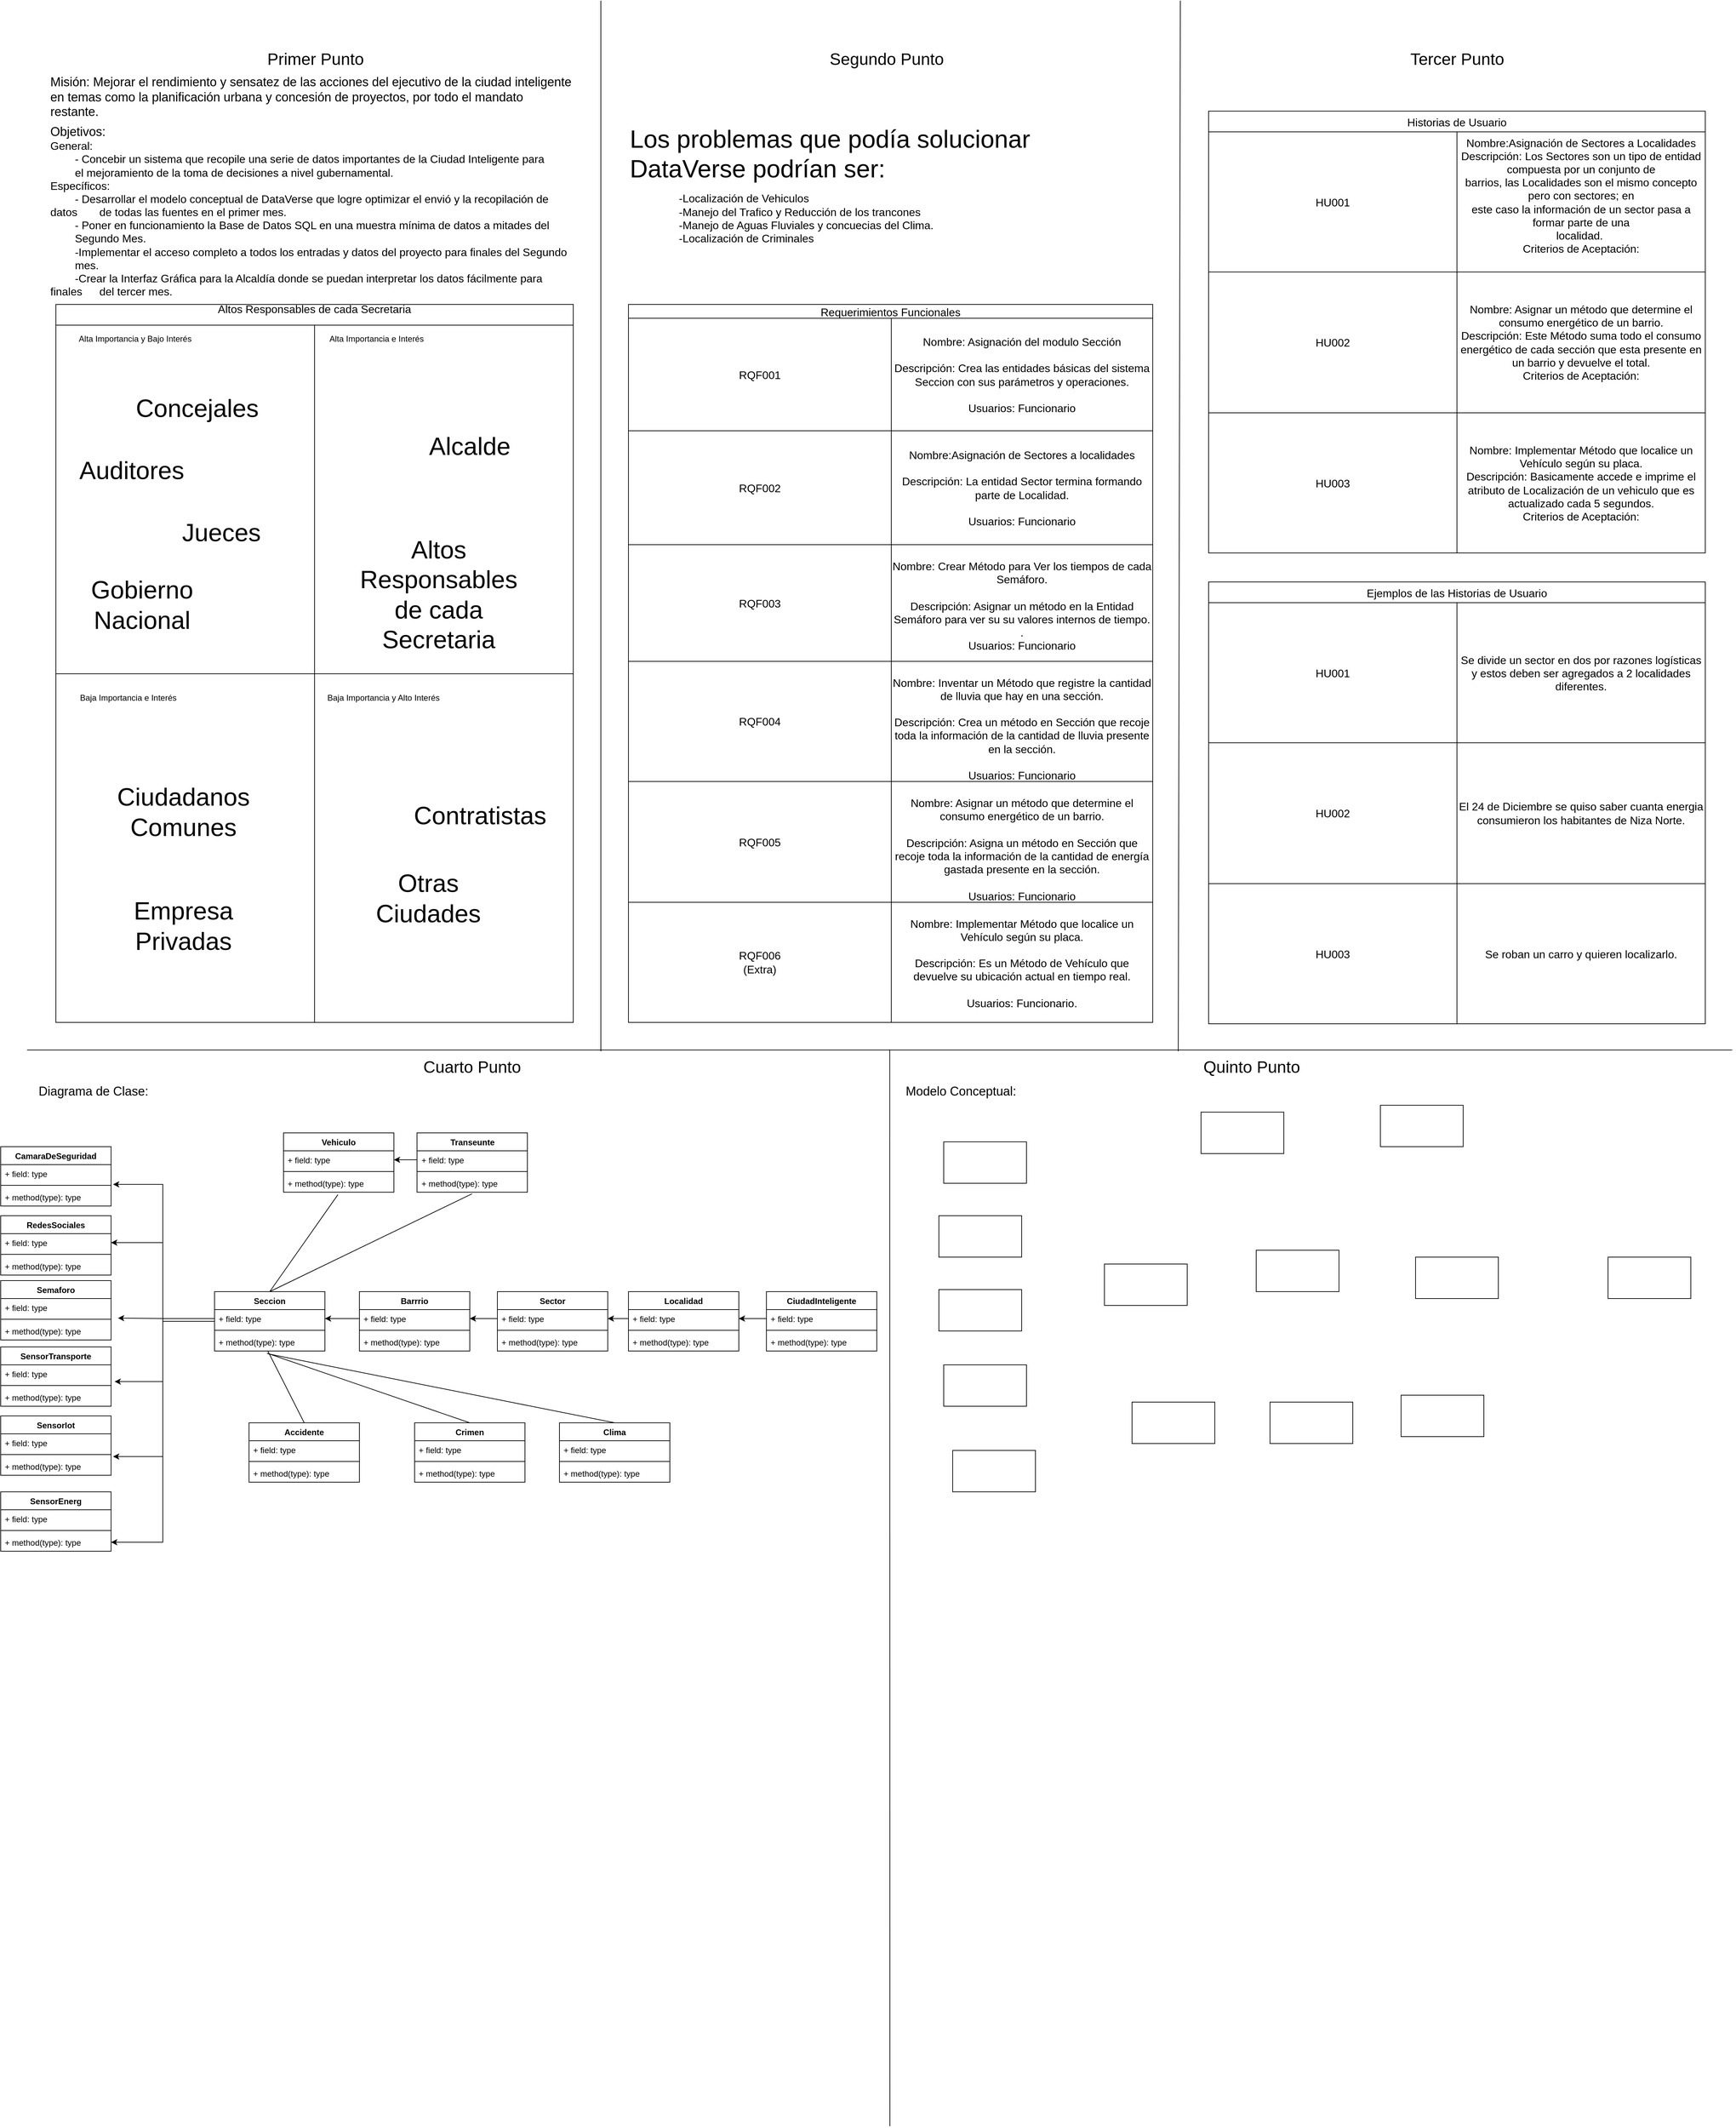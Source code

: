 <mxfile version="26.0.16">
  <diagram name="Página-1" id="NVmwE4uOQxQoQZuzEPJn">
    <mxGraphModel dx="6904" dy="3819" grid="1" gridSize="10" guides="1" tooltips="1" connect="1" arrows="1" fold="1" page="1" pageScale="1" pageWidth="827" pageHeight="1169" math="0" shadow="0">
      <root>
        <mxCell id="0" />
        <mxCell id="1" parent="0" />
        <mxCell id="OIUBVP9VXxcAG9u4YlGB-1" value="" style="endArrow=none;html=1;rounded=0;" edge="1" parent="1">
          <mxGeometry width="50" height="50" relative="1" as="geometry">
            <mxPoint x="-831.818" y="560" as="sourcePoint" />
            <mxPoint x="1640" y="560" as="targetPoint" />
          </mxGeometry>
        </mxCell>
        <mxCell id="OIUBVP9VXxcAG9u4YlGB-2" value="" style="endArrow=none;html=1;rounded=0;" edge="1" parent="1">
          <mxGeometry width="50" height="50" relative="1" as="geometry">
            <mxPoint x="419" y="2118.889" as="sourcePoint" />
            <mxPoint x="418.75" y="560" as="targetPoint" />
          </mxGeometry>
        </mxCell>
        <mxCell id="OIUBVP9VXxcAG9u4YlGB-3" value="" style="endArrow=none;html=1;rounded=0;" edge="1" parent="1">
          <mxGeometry width="50" height="50" relative="1" as="geometry">
            <mxPoint y="561.818" as="sourcePoint" />
            <mxPoint y="-960" as="targetPoint" />
          </mxGeometry>
        </mxCell>
        <mxCell id="OIUBVP9VXxcAG9u4YlGB-4" value="" style="endArrow=none;html=1;rounded=0;" edge="1" parent="1">
          <mxGeometry width="50" height="50" relative="1" as="geometry">
            <mxPoint x="837" y="561.818" as="sourcePoint" />
            <mxPoint x="840" y="-960" as="targetPoint" />
          </mxGeometry>
        </mxCell>
        <mxCell id="OIUBVP9VXxcAG9u4YlGB-5" value="&lt;font style=&quot;font-size: 24px;&quot;&gt;Primer Punto&lt;/font&gt;" style="text;html=1;align=center;verticalAlign=middle;whiteSpace=wrap;rounded=0;" vertex="1" parent="1">
          <mxGeometry x="-817" y="-890" width="807" height="30" as="geometry" />
        </mxCell>
        <mxCell id="OIUBVP9VXxcAG9u4YlGB-6" value="&lt;font style=&quot;font-size: 24px;&quot;&gt;Segundo Punto&lt;/font&gt;" style="text;html=1;align=center;verticalAlign=middle;whiteSpace=wrap;rounded=0;" vertex="1" parent="1">
          <mxGeometry x="10.5" y="-890" width="807" height="30" as="geometry" />
        </mxCell>
        <mxCell id="OIUBVP9VXxcAG9u4YlGB-7" value="&lt;font style=&quot;font-size: 24px;&quot;&gt;Tercer Punto&lt;/font&gt;" style="text;html=1;align=center;verticalAlign=middle;whiteSpace=wrap;rounded=0;" vertex="1" parent="1">
          <mxGeometry x="837.5" y="-890" width="807" height="30" as="geometry" />
        </mxCell>
        <mxCell id="OIUBVP9VXxcAG9u4YlGB-8" value="&lt;font style=&quot;font-size: 24px;&quot;&gt;Cuarto Punto&lt;/font&gt;" style="text;html=1;align=center;verticalAlign=middle;whiteSpace=wrap;rounded=0;" vertex="1" parent="1">
          <mxGeometry x="-590" y="570" width="807" height="30" as="geometry" />
        </mxCell>
        <mxCell id="OIUBVP9VXxcAG9u4YlGB-9" value="&lt;font style=&quot;font-size: 24px;&quot;&gt;Quinto Punto&lt;/font&gt;" style="text;html=1;align=center;verticalAlign=middle;whiteSpace=wrap;rounded=0;" vertex="1" parent="1">
          <mxGeometry x="540" y="570" width="807" height="30" as="geometry" />
        </mxCell>
        <mxCell id="OIUBVP9VXxcAG9u4YlGB-10" value="Requerimientos Funcionales" style="shape=table;startSize=20;container=1;collapsible=0;childLayout=tableLayout;strokeColor=default;fontSize=16;" vertex="1" parent="1">
          <mxGeometry x="40" y="-520" width="760" height="1040" as="geometry" />
        </mxCell>
        <mxCell id="OIUBVP9VXxcAG9u4YlGB-11" value="" style="shape=tableRow;horizontal=0;startSize=0;swimlaneHead=0;swimlaneBody=0;strokeColor=inherit;top=0;left=0;bottom=0;right=0;collapsible=0;dropTarget=0;fillColor=none;points=[[0,0.5],[1,0.5]];portConstraint=eastwest;fontSize=16;" vertex="1" parent="OIUBVP9VXxcAG9u4YlGB-10">
          <mxGeometry y="20" width="760" height="163" as="geometry" />
        </mxCell>
        <mxCell id="OIUBVP9VXxcAG9u4YlGB-13" value="RQF001" style="shape=partialRectangle;html=1;whiteSpace=wrap;connectable=0;strokeColor=inherit;overflow=hidden;fillColor=none;top=0;left=0;bottom=0;right=0;pointerEvents=1;fontSize=16;" vertex="1" parent="OIUBVP9VXxcAG9u4YlGB-11">
          <mxGeometry width="381" height="163" as="geometry">
            <mxRectangle width="381" height="163" as="alternateBounds" />
          </mxGeometry>
        </mxCell>
        <mxCell id="OIUBVP9VXxcAG9u4YlGB-14" value="&lt;div&gt;Nombre: Asignación del modulo Sección&lt;/div&gt;&lt;div&gt;&lt;br&gt;&lt;/div&gt;&lt;div&gt;Descripción: Crea las entidades básicas del sistema Seccion con sus parámetros y operaciones.&lt;/div&gt;&lt;div&gt;&lt;br&gt;&lt;/div&gt;&lt;div&gt;Usuarios: Funcionario&lt;/div&gt;" style="shape=partialRectangle;html=1;whiteSpace=wrap;connectable=0;strokeColor=inherit;overflow=hidden;fillColor=none;top=0;left=0;bottom=0;right=0;pointerEvents=1;fontSize=16;" vertex="1" parent="OIUBVP9VXxcAG9u4YlGB-11">
          <mxGeometry x="381" width="379" height="163" as="geometry">
            <mxRectangle width="379" height="163" as="alternateBounds" />
          </mxGeometry>
        </mxCell>
        <mxCell id="OIUBVP9VXxcAG9u4YlGB-15" value="" style="shape=tableRow;horizontal=0;startSize=0;swimlaneHead=0;swimlaneBody=0;strokeColor=inherit;top=0;left=0;bottom=0;right=0;collapsible=0;dropTarget=0;fillColor=none;points=[[0,0.5],[1,0.5]];portConstraint=eastwest;fontSize=16;" vertex="1" parent="OIUBVP9VXxcAG9u4YlGB-10">
          <mxGeometry y="183" width="760" height="165" as="geometry" />
        </mxCell>
        <mxCell id="OIUBVP9VXxcAG9u4YlGB-17" value="RQF002" style="shape=partialRectangle;html=1;whiteSpace=wrap;connectable=0;strokeColor=inherit;overflow=hidden;fillColor=none;top=0;left=0;bottom=0;right=0;pointerEvents=1;fontSize=16;" vertex="1" parent="OIUBVP9VXxcAG9u4YlGB-15">
          <mxGeometry width="381" height="165" as="geometry">
            <mxRectangle width="381" height="165" as="alternateBounds" />
          </mxGeometry>
        </mxCell>
        <mxCell id="OIUBVP9VXxcAG9u4YlGB-18" value="&lt;br&gt;&lt;div&gt;Nombre:Asignación de Sectores a localidades&lt;/div&gt;&lt;div&gt;&amp;nbsp;&lt;br&gt;&lt;/div&gt;&lt;div&gt;Descripción: La entidad Sector termina formando parte de Localidad.&lt;/div&gt;&lt;div&gt;&lt;br&gt;&lt;/div&gt;&lt;div&gt;Usuarios: Funcionario&lt;/div&gt;&lt;div&gt;&lt;br&gt;&lt;/div&gt;" style="shape=partialRectangle;html=1;whiteSpace=wrap;connectable=0;strokeColor=inherit;overflow=hidden;fillColor=none;top=0;left=0;bottom=0;right=0;pointerEvents=1;fontSize=16;" vertex="1" parent="OIUBVP9VXxcAG9u4YlGB-15">
          <mxGeometry x="381" width="379" height="165" as="geometry">
            <mxRectangle width="379" height="165" as="alternateBounds" />
          </mxGeometry>
        </mxCell>
        <mxCell id="OIUBVP9VXxcAG9u4YlGB-19" value="" style="shape=tableRow;horizontal=0;startSize=0;swimlaneHead=0;swimlaneBody=0;strokeColor=inherit;top=0;left=0;bottom=0;right=0;collapsible=0;dropTarget=0;fillColor=none;points=[[0,0.5],[1,0.5]];portConstraint=eastwest;fontSize=16;" vertex="1" parent="OIUBVP9VXxcAG9u4YlGB-10">
          <mxGeometry y="348" width="760" height="169" as="geometry" />
        </mxCell>
        <mxCell id="OIUBVP9VXxcAG9u4YlGB-21" value="RQF003" style="shape=partialRectangle;html=1;whiteSpace=wrap;connectable=0;strokeColor=inherit;overflow=hidden;fillColor=none;top=0;left=0;bottom=0;right=0;pointerEvents=1;fontSize=16;" vertex="1" parent="OIUBVP9VXxcAG9u4YlGB-19">
          <mxGeometry width="381" height="169" as="geometry">
            <mxRectangle width="381" height="169" as="alternateBounds" />
          </mxGeometry>
        </mxCell>
        <mxCell id="OIUBVP9VXxcAG9u4YlGB-22" value="&lt;br&gt;&lt;div&gt;Nombre: Crear Método para Ver los tiempos de cada Semáforo.&lt;/div&gt;&lt;div&gt;&lt;br&gt;&lt;/div&gt;&lt;div&gt;Descripción: Asignar un método en la Entidad Semáforo para ver su su valores internos de tiempo.&lt;/div&gt;&lt;div&gt;.&lt;/div&gt;&lt;div&gt;Usuarios: Funcionario&lt;/div&gt;&lt;div&gt;&lt;br&gt;&lt;/div&gt;" style="shape=partialRectangle;html=1;whiteSpace=wrap;connectable=0;strokeColor=inherit;overflow=hidden;fillColor=none;top=0;left=0;bottom=0;right=0;pointerEvents=1;fontSize=16;" vertex="1" parent="OIUBVP9VXxcAG9u4YlGB-19">
          <mxGeometry x="381" width="379" height="169" as="geometry">
            <mxRectangle width="379" height="169" as="alternateBounds" />
          </mxGeometry>
        </mxCell>
        <mxCell id="OIUBVP9VXxcAG9u4YlGB-23" style="shape=tableRow;horizontal=0;startSize=0;swimlaneHead=0;swimlaneBody=0;strokeColor=inherit;top=0;left=0;bottom=0;right=0;collapsible=0;dropTarget=0;fillColor=none;points=[[0,0.5],[1,0.5]];portConstraint=eastwest;fontSize=16;" vertex="1" parent="OIUBVP9VXxcAG9u4YlGB-10">
          <mxGeometry y="517" width="760" height="174" as="geometry" />
        </mxCell>
        <mxCell id="OIUBVP9VXxcAG9u4YlGB-24" value="RQF004" style="shape=partialRectangle;html=1;whiteSpace=wrap;connectable=0;strokeColor=inherit;overflow=hidden;fillColor=none;top=0;left=0;bottom=0;right=0;pointerEvents=1;fontSize=16;" vertex="1" parent="OIUBVP9VXxcAG9u4YlGB-23">
          <mxGeometry width="381" height="174" as="geometry">
            <mxRectangle width="381" height="174" as="alternateBounds" />
          </mxGeometry>
        </mxCell>
        <mxCell id="OIUBVP9VXxcAG9u4YlGB-25" value="&lt;br&gt;&lt;div&gt;Nombre: Inventar un Método que registre la cantidad de lluvia que hay en una sección.&lt;/div&gt;&lt;div&gt;&lt;br&gt;&lt;/div&gt;&lt;div&gt;Descripción: Crea un método en Sección que recoje toda la información de la cantidad de lluvia presente en la sección.&lt;/div&gt;&lt;div&gt;&lt;br&gt;&lt;/div&gt;&lt;div&gt;Usuarios: Funcionario&lt;/div&gt;&lt;div&gt;&lt;br&gt;&lt;/div&gt;" style="shape=partialRectangle;html=1;whiteSpace=wrap;connectable=0;strokeColor=inherit;overflow=hidden;fillColor=none;top=0;left=0;bottom=0;right=0;pointerEvents=1;fontSize=16;" vertex="1" parent="OIUBVP9VXxcAG9u4YlGB-23">
          <mxGeometry x="381" width="379" height="174" as="geometry">
            <mxRectangle width="379" height="174" as="alternateBounds" />
          </mxGeometry>
        </mxCell>
        <mxCell id="OIUBVP9VXxcAG9u4YlGB-26" style="shape=tableRow;horizontal=0;startSize=0;swimlaneHead=0;swimlaneBody=0;strokeColor=inherit;top=0;left=0;bottom=0;right=0;collapsible=0;dropTarget=0;fillColor=none;points=[[0,0.5],[1,0.5]];portConstraint=eastwest;fontSize=16;" vertex="1" parent="OIUBVP9VXxcAG9u4YlGB-10">
          <mxGeometry y="691" width="760" height="175" as="geometry" />
        </mxCell>
        <mxCell id="OIUBVP9VXxcAG9u4YlGB-27" value="RQF005" style="shape=partialRectangle;html=1;whiteSpace=wrap;connectable=0;strokeColor=inherit;overflow=hidden;fillColor=none;top=0;left=0;bottom=0;right=0;pointerEvents=1;fontSize=16;" vertex="1" parent="OIUBVP9VXxcAG9u4YlGB-26">
          <mxGeometry width="381" height="175" as="geometry">
            <mxRectangle width="381" height="175" as="alternateBounds" />
          </mxGeometry>
        </mxCell>
        <mxCell id="OIUBVP9VXxcAG9u4YlGB-28" value="&lt;br&gt;&lt;div&gt;Nombre: Asignar un método que determine el consumo energético de un barrio. &lt;br&gt;&lt;/div&gt;&lt;div&gt;&lt;br&gt;&lt;/div&gt;&lt;div&gt;Descripción: Asigna un método en Sección que recoje toda la información de la cantidad de energía gastada presente en la sección.&lt;/div&gt;&lt;div&gt;&lt;br&gt;&lt;/div&gt;&lt;div&gt;Usuarios: Funcionario&lt;/div&gt;&lt;div&gt;&lt;br&gt;&lt;/div&gt;" style="shape=partialRectangle;html=1;whiteSpace=wrap;connectable=0;strokeColor=inherit;overflow=hidden;fillColor=none;top=0;left=0;bottom=0;right=0;pointerEvents=1;fontSize=16;" vertex="1" parent="OIUBVP9VXxcAG9u4YlGB-26">
          <mxGeometry x="381" width="379" height="175" as="geometry">
            <mxRectangle width="379" height="175" as="alternateBounds" />
          </mxGeometry>
        </mxCell>
        <mxCell id="OIUBVP9VXxcAG9u4YlGB-30" style="shape=tableRow;horizontal=0;startSize=0;swimlaneHead=0;swimlaneBody=0;strokeColor=inherit;top=0;left=0;bottom=0;right=0;collapsible=0;dropTarget=0;fillColor=none;points=[[0,0.5],[1,0.5]];portConstraint=eastwest;fontSize=16;" vertex="1" parent="OIUBVP9VXxcAG9u4YlGB-10">
          <mxGeometry y="866" width="760" height="174" as="geometry" />
        </mxCell>
        <mxCell id="OIUBVP9VXxcAG9u4YlGB-31" value="&lt;div&gt;RQF006&lt;/div&gt;&lt;div&gt;(Extra)&lt;/div&gt;" style="shape=partialRectangle;html=1;whiteSpace=wrap;connectable=0;strokeColor=inherit;overflow=hidden;fillColor=none;top=0;left=0;bottom=0;right=0;pointerEvents=1;fontSize=16;" vertex="1" parent="OIUBVP9VXxcAG9u4YlGB-30">
          <mxGeometry width="381" height="174" as="geometry">
            <mxRectangle width="381" height="174" as="alternateBounds" />
          </mxGeometry>
        </mxCell>
        <mxCell id="OIUBVP9VXxcAG9u4YlGB-32" value="&lt;br&gt;&lt;div&gt;Nombre: Implementar Método que localice un Vehículo según su placa.&lt;/div&gt;&lt;div&gt;&lt;br&gt;&lt;/div&gt;&lt;div&gt;Descripción: Es un Método de Vehículo que devuelve su ubicación actual en tiempo real.&lt;/div&gt;&lt;div&gt;&lt;br&gt;&lt;/div&gt;&lt;div&gt;Usuarios: Funcionario.&lt;/div&gt;&lt;div&gt;&lt;br&gt;&lt;/div&gt;" style="shape=partialRectangle;html=1;whiteSpace=wrap;connectable=0;strokeColor=inherit;overflow=hidden;fillColor=none;top=0;left=0;bottom=0;right=0;pointerEvents=1;fontSize=16;" vertex="1" parent="OIUBVP9VXxcAG9u4YlGB-30">
          <mxGeometry x="381" width="379" height="174" as="geometry">
            <mxRectangle width="379" height="174" as="alternateBounds" />
          </mxGeometry>
        </mxCell>
        <mxCell id="OIUBVP9VXxcAG9u4YlGB-33" value="Ejemplos de las Historias de Usuario" style="shape=table;startSize=30;container=1;collapsible=0;childLayout=tableLayout;strokeColor=default;fontSize=16;" vertex="1" parent="1">
          <mxGeometry x="881" y="-118" width="720" height="640" as="geometry" />
        </mxCell>
        <mxCell id="OIUBVP9VXxcAG9u4YlGB-34" value="" style="shape=tableRow;horizontal=0;startSize=0;swimlaneHead=0;swimlaneBody=0;strokeColor=inherit;top=0;left=0;bottom=0;right=0;collapsible=0;dropTarget=0;fillColor=none;points=[[0,0.5],[1,0.5]];portConstraint=eastwest;fontSize=16;" vertex="1" parent="OIUBVP9VXxcAG9u4YlGB-33">
          <mxGeometry y="30" width="720" height="203" as="geometry" />
        </mxCell>
        <mxCell id="OIUBVP9VXxcAG9u4YlGB-35" value="HU001" style="shape=partialRectangle;html=1;whiteSpace=wrap;connectable=0;strokeColor=inherit;overflow=hidden;fillColor=none;top=0;left=0;bottom=0;right=0;pointerEvents=1;fontSize=16;" vertex="1" parent="OIUBVP9VXxcAG9u4YlGB-34">
          <mxGeometry width="360" height="203" as="geometry">
            <mxRectangle width="360" height="203" as="alternateBounds" />
          </mxGeometry>
        </mxCell>
        <mxCell id="OIUBVP9VXxcAG9u4YlGB-36" value="Se divide un sector en dos por razones logísticas y estos deben ser agregados a 2 localidades diferentes. " style="shape=partialRectangle;html=1;whiteSpace=wrap;connectable=0;strokeColor=inherit;overflow=hidden;fillColor=none;top=0;left=0;bottom=0;right=0;pointerEvents=1;fontSize=16;" vertex="1" parent="OIUBVP9VXxcAG9u4YlGB-34">
          <mxGeometry x="360" width="360" height="203" as="geometry">
            <mxRectangle width="360" height="203" as="alternateBounds" />
          </mxGeometry>
        </mxCell>
        <mxCell id="OIUBVP9VXxcAG9u4YlGB-38" value="" style="shape=tableRow;horizontal=0;startSize=0;swimlaneHead=0;swimlaneBody=0;strokeColor=inherit;top=0;left=0;bottom=0;right=0;collapsible=0;dropTarget=0;fillColor=none;points=[[0,0.5],[1,0.5]];portConstraint=eastwest;fontSize=16;" vertex="1" parent="OIUBVP9VXxcAG9u4YlGB-33">
          <mxGeometry y="233" width="720" height="204" as="geometry" />
        </mxCell>
        <mxCell id="OIUBVP9VXxcAG9u4YlGB-39" value="HU002" style="shape=partialRectangle;html=1;whiteSpace=wrap;connectable=0;strokeColor=inherit;overflow=hidden;fillColor=none;top=0;left=0;bottom=0;right=0;pointerEvents=1;fontSize=16;" vertex="1" parent="OIUBVP9VXxcAG9u4YlGB-38">
          <mxGeometry width="360" height="204" as="geometry">
            <mxRectangle width="360" height="204" as="alternateBounds" />
          </mxGeometry>
        </mxCell>
        <mxCell id="OIUBVP9VXxcAG9u4YlGB-40" value="El 24 de Diciembre se quiso saber cuanta energia consumieron los habitantes de Niza Norte." style="shape=partialRectangle;html=1;whiteSpace=wrap;connectable=0;strokeColor=inherit;overflow=hidden;fillColor=none;top=0;left=0;bottom=0;right=0;pointerEvents=1;fontSize=16;" vertex="1" parent="OIUBVP9VXxcAG9u4YlGB-38">
          <mxGeometry x="360" width="360" height="204" as="geometry">
            <mxRectangle width="360" height="204" as="alternateBounds" />
          </mxGeometry>
        </mxCell>
        <mxCell id="OIUBVP9VXxcAG9u4YlGB-42" value="" style="shape=tableRow;horizontal=0;startSize=0;swimlaneHead=0;swimlaneBody=0;strokeColor=inherit;top=0;left=0;bottom=0;right=0;collapsible=0;dropTarget=0;fillColor=none;points=[[0,0.5],[1,0.5]];portConstraint=eastwest;fontSize=16;" vertex="1" parent="OIUBVP9VXxcAG9u4YlGB-33">
          <mxGeometry y="437" width="720" height="203" as="geometry" />
        </mxCell>
        <mxCell id="OIUBVP9VXxcAG9u4YlGB-43" value="HU003" style="shape=partialRectangle;html=1;whiteSpace=wrap;connectable=0;strokeColor=inherit;overflow=hidden;fillColor=none;top=0;left=0;bottom=0;right=0;pointerEvents=1;fontSize=16;" vertex="1" parent="OIUBVP9VXxcAG9u4YlGB-42">
          <mxGeometry width="360" height="203" as="geometry">
            <mxRectangle width="360" height="203" as="alternateBounds" />
          </mxGeometry>
        </mxCell>
        <mxCell id="OIUBVP9VXxcAG9u4YlGB-44" value="Se roban un carro y quieren localizarlo." style="shape=partialRectangle;html=1;whiteSpace=wrap;connectable=0;strokeColor=inherit;overflow=hidden;fillColor=none;top=0;left=0;bottom=0;right=0;pointerEvents=1;fontSize=16;" vertex="1" parent="OIUBVP9VXxcAG9u4YlGB-42">
          <mxGeometry x="360" width="360" height="203" as="geometry">
            <mxRectangle width="360" height="203" as="alternateBounds" />
          </mxGeometry>
        </mxCell>
        <mxCell id="OIUBVP9VXxcAG9u4YlGB-46" value="Historias de Usuario" style="shape=table;startSize=30;container=1;collapsible=0;childLayout=tableLayout;strokeColor=default;fontSize=16;" vertex="1" parent="1">
          <mxGeometry x="881" y="-800" width="720" height="640" as="geometry" />
        </mxCell>
        <mxCell id="OIUBVP9VXxcAG9u4YlGB-47" value="" style="shape=tableRow;horizontal=0;startSize=0;swimlaneHead=0;swimlaneBody=0;strokeColor=inherit;top=0;left=0;bottom=0;right=0;collapsible=0;dropTarget=0;fillColor=none;points=[[0,0.5],[1,0.5]];portConstraint=eastwest;fontSize=16;" vertex="1" parent="OIUBVP9VXxcAG9u4YlGB-46">
          <mxGeometry y="30" width="720" height="203" as="geometry" />
        </mxCell>
        <mxCell id="OIUBVP9VXxcAG9u4YlGB-48" value="HU001" style="shape=partialRectangle;html=1;whiteSpace=wrap;connectable=0;strokeColor=inherit;overflow=hidden;fillColor=none;top=0;left=0;bottom=0;right=0;pointerEvents=1;fontSize=16;" vertex="1" parent="OIUBVP9VXxcAG9u4YlGB-47">
          <mxGeometry width="360" height="203" as="geometry">
            <mxRectangle width="360" height="203" as="alternateBounds" />
          </mxGeometry>
        </mxCell>
        <mxCell id="OIUBVP9VXxcAG9u4YlGB-49" value="&lt;div&gt;Nombre:Asignación de Sectores a Localidades&lt;/div&gt;&lt;div&gt;Descripción:&amp;nbsp;Los Sectores son un tipo de entidad compuesta por un conjunto de &lt;br&gt;barrios, las Localidades son el mismo concepto pero con sectores; en &lt;br&gt;este caso la información de un sector pasa a formar parte de una &lt;br&gt;localidad.&amp;nbsp; &lt;br&gt;&lt;/div&gt;&lt;div&gt;Criterios de Aceptación:&lt;/div&gt;&lt;div&gt;&lt;br&gt;&lt;/div&gt;" style="shape=partialRectangle;html=1;whiteSpace=wrap;connectable=0;strokeColor=inherit;overflow=hidden;fillColor=none;top=0;left=0;bottom=0;right=0;pointerEvents=1;fontSize=16;" vertex="1" parent="OIUBVP9VXxcAG9u4YlGB-47">
          <mxGeometry x="360" width="360" height="203" as="geometry">
            <mxRectangle width="360" height="203" as="alternateBounds" />
          </mxGeometry>
        </mxCell>
        <mxCell id="OIUBVP9VXxcAG9u4YlGB-50" value="" style="shape=tableRow;horizontal=0;startSize=0;swimlaneHead=0;swimlaneBody=0;strokeColor=inherit;top=0;left=0;bottom=0;right=0;collapsible=0;dropTarget=0;fillColor=none;points=[[0,0.5],[1,0.5]];portConstraint=eastwest;fontSize=16;" vertex="1" parent="OIUBVP9VXxcAG9u4YlGB-46">
          <mxGeometry y="233" width="720" height="204" as="geometry" />
        </mxCell>
        <mxCell id="OIUBVP9VXxcAG9u4YlGB-51" value="HU002" style="shape=partialRectangle;html=1;whiteSpace=wrap;connectable=0;strokeColor=inherit;overflow=hidden;fillColor=none;top=0;left=0;bottom=0;right=0;pointerEvents=1;fontSize=16;" vertex="1" parent="OIUBVP9VXxcAG9u4YlGB-50">
          <mxGeometry width="360" height="204" as="geometry">
            <mxRectangle width="360" height="204" as="alternateBounds" />
          </mxGeometry>
        </mxCell>
        <mxCell id="OIUBVP9VXxcAG9u4YlGB-52" value="&lt;div&gt;Nombre: Asignar un método que determine el consumo energético de un barrio. &lt;br&gt;&lt;/div&gt;&lt;div&gt;Descripción: Este Método suma todo el consumo energético de cada sección que esta presente en un barrio y devuelve el total.&lt;/div&gt;&lt;div&gt;Criterios de Aceptación:&lt;/div&gt;" style="shape=partialRectangle;html=1;whiteSpace=wrap;connectable=0;strokeColor=inherit;overflow=hidden;fillColor=none;top=0;left=0;bottom=0;right=0;pointerEvents=1;fontSize=16;" vertex="1" parent="OIUBVP9VXxcAG9u4YlGB-50">
          <mxGeometry x="360" width="360" height="204" as="geometry">
            <mxRectangle width="360" height="204" as="alternateBounds" />
          </mxGeometry>
        </mxCell>
        <mxCell id="OIUBVP9VXxcAG9u4YlGB-53" value="" style="shape=tableRow;horizontal=0;startSize=0;swimlaneHead=0;swimlaneBody=0;strokeColor=inherit;top=0;left=0;bottom=0;right=0;collapsible=0;dropTarget=0;fillColor=none;points=[[0,0.5],[1,0.5]];portConstraint=eastwest;fontSize=16;" vertex="1" parent="OIUBVP9VXxcAG9u4YlGB-46">
          <mxGeometry y="437" width="720" height="203" as="geometry" />
        </mxCell>
        <mxCell id="OIUBVP9VXxcAG9u4YlGB-54" value="HU003" style="shape=partialRectangle;html=1;whiteSpace=wrap;connectable=0;strokeColor=inherit;overflow=hidden;fillColor=none;top=0;left=0;bottom=0;right=0;pointerEvents=1;fontSize=16;" vertex="1" parent="OIUBVP9VXxcAG9u4YlGB-53">
          <mxGeometry width="360" height="203" as="geometry">
            <mxRectangle width="360" height="203" as="alternateBounds" />
          </mxGeometry>
        </mxCell>
        <mxCell id="OIUBVP9VXxcAG9u4YlGB-55" value="&lt;br&gt;&lt;div&gt;Nombre: Implementar Método que localice un Vehículo según su placa.&lt;/div&gt;&lt;div&gt;Descripción: Basicamente accede e imprime el atributo de Localización de un vehiculo que es actualizado cada 5 segundos.&lt;/div&gt;&lt;div&gt;Criterios de Aceptación:&lt;/div&gt;&lt;div&gt;&lt;br&gt;&lt;/div&gt;" style="shape=partialRectangle;html=1;whiteSpace=wrap;connectable=0;strokeColor=inherit;overflow=hidden;fillColor=none;top=0;left=0;bottom=0;right=0;pointerEvents=1;fontSize=16;" vertex="1" parent="OIUBVP9VXxcAG9u4YlGB-53">
          <mxGeometry x="360" width="360" height="203" as="geometry">
            <mxRectangle width="360" height="203" as="alternateBounds" />
          </mxGeometry>
        </mxCell>
        <mxCell id="OIUBVP9VXxcAG9u4YlGB-56" value="&#xa;Altos Responsables de cada Secretaria&#xa;&#xa;" style="shape=table;startSize=30;container=1;collapsible=0;childLayout=tableLayout;strokeColor=default;fontSize=16;" vertex="1" parent="1">
          <mxGeometry x="-790" y="-520" width="750" height="1040" as="geometry" />
        </mxCell>
        <mxCell id="OIUBVP9VXxcAG9u4YlGB-57" value="" style="shape=tableRow;horizontal=0;startSize=0;swimlaneHead=0;swimlaneBody=0;strokeColor=inherit;top=0;left=0;bottom=0;right=0;collapsible=0;dropTarget=0;fillColor=none;points=[[0,0.5],[1,0.5]];portConstraint=eastwest;fontSize=16;" vertex="1" parent="OIUBVP9VXxcAG9u4YlGB-56">
          <mxGeometry y="30" width="750" height="505" as="geometry" />
        </mxCell>
        <mxCell id="OIUBVP9VXxcAG9u4YlGB-58" value="" style="shape=partialRectangle;html=1;whiteSpace=wrap;connectable=0;strokeColor=inherit;overflow=hidden;fillColor=none;top=0;left=0;bottom=0;right=0;pointerEvents=1;fontSize=16;" vertex="1" parent="OIUBVP9VXxcAG9u4YlGB-57">
          <mxGeometry width="375" height="505" as="geometry">
            <mxRectangle width="375" height="505" as="alternateBounds" />
          </mxGeometry>
        </mxCell>
        <mxCell id="OIUBVP9VXxcAG9u4YlGB-59" value="" style="shape=partialRectangle;html=1;whiteSpace=wrap;connectable=0;strokeColor=inherit;overflow=hidden;fillColor=none;top=0;left=0;bottom=0;right=0;pointerEvents=1;fontSize=16;" vertex="1" parent="OIUBVP9VXxcAG9u4YlGB-57">
          <mxGeometry x="375" width="375" height="505" as="geometry">
            <mxRectangle width="375" height="505" as="alternateBounds" />
          </mxGeometry>
        </mxCell>
        <mxCell id="OIUBVP9VXxcAG9u4YlGB-61" value="" style="shape=tableRow;horizontal=0;startSize=0;swimlaneHead=0;swimlaneBody=0;strokeColor=inherit;top=0;left=0;bottom=0;right=0;collapsible=0;dropTarget=0;fillColor=none;points=[[0,0.5],[1,0.5]];portConstraint=eastwest;fontSize=16;" vertex="1" parent="OIUBVP9VXxcAG9u4YlGB-56">
          <mxGeometry y="535" width="750" height="505" as="geometry" />
        </mxCell>
        <mxCell id="OIUBVP9VXxcAG9u4YlGB-62" value="" style="shape=partialRectangle;html=1;whiteSpace=wrap;connectable=0;strokeColor=inherit;overflow=hidden;fillColor=none;top=0;left=0;bottom=0;right=0;pointerEvents=1;fontSize=16;" vertex="1" parent="OIUBVP9VXxcAG9u4YlGB-61">
          <mxGeometry width="375" height="505" as="geometry">
            <mxRectangle width="375" height="505" as="alternateBounds" />
          </mxGeometry>
        </mxCell>
        <mxCell id="OIUBVP9VXxcAG9u4YlGB-63" value="" style="shape=partialRectangle;html=1;whiteSpace=wrap;connectable=0;strokeColor=inherit;overflow=hidden;fillColor=none;top=0;left=0;bottom=0;right=0;pointerEvents=1;fontSize=16;" vertex="1" parent="OIUBVP9VXxcAG9u4YlGB-61">
          <mxGeometry x="375" width="375" height="505" as="geometry">
            <mxRectangle width="375" height="505" as="alternateBounds" />
          </mxGeometry>
        </mxCell>
        <mxCell id="OIUBVP9VXxcAG9u4YlGB-69" value="Alta Importancia e Interés" style="text;html=1;align=center;verticalAlign=middle;whiteSpace=wrap;rounded=0;" vertex="1" parent="1">
          <mxGeometry x="-400" y="-480" width="150" height="20" as="geometry" />
        </mxCell>
        <mxCell id="OIUBVP9VXxcAG9u4YlGB-70" value="Alta Importancia y Bajo Interés" style="text;html=1;align=center;verticalAlign=middle;whiteSpace=wrap;rounded=0;" vertex="1" parent="1">
          <mxGeometry x="-760" y="-480" width="170" height="20" as="geometry" />
        </mxCell>
        <mxCell id="OIUBVP9VXxcAG9u4YlGB-71" value="Baja Importancia e Interés" style="text;html=1;align=center;verticalAlign=middle;whiteSpace=wrap;rounded=0;" vertex="1" parent="1">
          <mxGeometry x="-760" y="40" width="150" height="20" as="geometry" />
        </mxCell>
        <mxCell id="OIUBVP9VXxcAG9u4YlGB-72" value="Baja Importancia y Alto Interés" style="text;html=1;align=center;verticalAlign=middle;whiteSpace=wrap;rounded=0;" vertex="1" parent="1">
          <mxGeometry x="-400" y="40" width="170" height="20" as="geometry" />
        </mxCell>
        <mxCell id="OIUBVP9VXxcAG9u4YlGB-73" value="&lt;p align=&quot;left&quot;&gt;&lt;font style=&quot;font-size: 18px;&quot;&gt;Misión: Mejorar el rendimiento y sensatez de las acciones del ejecutivo de la ciudad inteligente en temas como la planificación urbana y concesión de proyectos, por todo el mandato restante. &lt;br&gt;&lt;/font&gt;&lt;/p&gt;" style="text;html=1;align=left;verticalAlign=middle;whiteSpace=wrap;rounded=0;" vertex="1" parent="1">
          <mxGeometry x="-800" y="-840" width="760" height="40" as="geometry" />
        </mxCell>
        <mxCell id="OIUBVP9VXxcAG9u4YlGB-74" value="&lt;div&gt;&lt;font style=&quot;font-size: 18px;&quot;&gt;Objetivos:&lt;/font&gt;&lt;/div&gt;&lt;div&gt;&lt;font size=&quot;3&quot;&gt;General:&lt;/font&gt;&lt;/div&gt;&lt;div&gt;&lt;font size=&quot;3&quot;&gt;&lt;span style=&quot;white-space: pre;&quot;&gt;&#x9;- Concebir un sistema que recopile una serie de datos importantes de la Ciudad Inteligente para&lt;/span&gt;&lt;/font&gt;&lt;/div&gt;&lt;div&gt;&lt;font size=&quot;3&quot;&gt;&lt;span style=&quot;white-space: pre;&quot;&gt;&lt;span style=&quot;white-space: pre;&quot;&gt;&#x9;&lt;/span&gt;el mejoramiento de la toma de decisiones a nivel gubernamental.&lt;/span&gt;&lt;/font&gt;&lt;/div&gt;&lt;div&gt;&lt;font size=&quot;3&quot;&gt;Específicos:&lt;/font&gt;&lt;/div&gt;&lt;div&gt;&lt;font size=&quot;3&quot;&gt;&lt;span style=&quot;white-space: pre;&quot;&gt;&#x9;&lt;/span&gt;- Desarrollar el modelo conceptual de DataVerse que logre optimizar el envió y la recopilación de datos &lt;span style=&quot;white-space: pre;&quot;&gt;&#x9;&lt;/span&gt;de todas las fuentes en el primer mes.&lt;/font&gt;&lt;/div&gt;&lt;div&gt;&lt;font size=&quot;3&quot;&gt;&lt;span style=&quot;white-space: pre;&quot;&gt;&#x9;&lt;/span&gt;- Poner en funcionamiento la Base de Datos SQL en una muestra mínima de datos a mitades del &lt;span style=&quot;white-space: pre;&quot;&gt;&#x9;&lt;/span&gt;Segundo Mes.&lt;/font&gt;&lt;/div&gt;&lt;div&gt;&lt;font size=&quot;3&quot;&gt;&lt;span style=&quot;white-space: pre;&quot;&gt;&#x9;&lt;/span&gt;-Implementar el acceso completo a todos los entradas y datos del proyecto para finales del Segundo &lt;span style=&quot;white-space: pre;&quot;&gt;&#x9;&lt;/span&gt;mes.&lt;/font&gt;&lt;/div&gt;&lt;div&gt;&lt;font size=&quot;3&quot;&gt;&lt;span style=&quot;white-space: pre;&quot;&gt;&#x9;&lt;/span&gt;-Crear la Interfaz Gráfica para la Alcaldía donde se puedan interpretar los datos fácilmente para finales &lt;span style=&quot;white-space: pre;&quot;&gt;&#x9;&lt;/span&gt;del tercer mes.&lt;/font&gt;&lt;/div&gt;" style="text;html=1;align=left;verticalAlign=middle;whiteSpace=wrap;rounded=0;" vertex="1" parent="1">
          <mxGeometry x="-800" y="-760" width="760" height="210" as="geometry" />
        </mxCell>
        <mxCell id="OIUBVP9VXxcAG9u4YlGB-75" value="&lt;p align=&quot;left&quot;&gt;&lt;font style=&quot;font-size: 36px;&quot;&gt;Los problemas que podía solucionar DataVerse podrían ser:&lt;/font&gt;&lt;/p&gt;&lt;div&gt;&lt;font size=&quot;3&quot;&gt;&lt;span style=&quot;white-space: pre;&quot;&gt;&#x9;&lt;/span&gt;&lt;span style=&quot;white-space: pre;&quot;&gt;&#x9;&lt;/span&gt;&lt;font&gt;-Localización de Vehiculos&lt;/font&gt;&lt;/font&gt;&lt;/div&gt;&lt;div&gt;&lt;font size=&quot;3&quot;&gt;&lt;span style=&quot;white-space: pre;&quot;&gt;&#x9;&lt;/span&gt;&lt;span style=&quot;white-space: pre;&quot;&gt;&#x9;&lt;/span&gt;-Manejo del Trafico y Reducción de los trancones&lt;/font&gt;&lt;/div&gt;&lt;div&gt;&lt;font size=&quot;3&quot;&gt;&lt;span style=&quot;white-space: pre;&quot;&gt;&#x9;&lt;/span&gt;&lt;span style=&quot;white-space: pre;&quot;&gt;&#x9;&lt;/span&gt;-Manejo de Aguas Fluviales y concuecias del Clima.&lt;/font&gt;&lt;/div&gt;&lt;div&gt;&lt;font size=&quot;3&quot;&gt;&lt;span style=&quot;white-space: pre;&quot;&gt;&#x9;&lt;/span&gt;&lt;span style=&quot;white-space: pre;&quot;&gt;&#x9;&lt;/span&gt;-Localización de Criminales&lt;/font&gt;&lt;/div&gt;" style="text;html=1;align=left;verticalAlign=middle;whiteSpace=wrap;rounded=0;" vertex="1" parent="1">
          <mxGeometry x="40" y="-840" width="760" height="280" as="geometry" />
        </mxCell>
        <mxCell id="OIUBVP9VXxcAG9u4YlGB-76" value="&lt;p align=&quot;left&quot;&gt;&lt;font style=&quot;font-size: 18px;&quot;&gt;Diagrama de Clase:&lt;/font&gt;&lt;/p&gt;" style="text;html=1;align=left;verticalAlign=middle;whiteSpace=wrap;rounded=0;" vertex="1" parent="1">
          <mxGeometry x="-817" y="600" width="177" height="40" as="geometry" />
        </mxCell>
        <mxCell id="OIUBVP9VXxcAG9u4YlGB-77" value="&lt;p align=&quot;left&quot;&gt;&lt;font style=&quot;font-size: 18px;&quot;&gt;Modelo Conceptual:&lt;/font&gt;&lt;/p&gt;" style="text;html=1;align=left;verticalAlign=middle;whiteSpace=wrap;rounded=0;" vertex="1" parent="1">
          <mxGeometry x="440" y="600" width="177" height="40" as="geometry" />
        </mxCell>
        <mxCell id="OIUBVP9VXxcAG9u4YlGB-79" value="&lt;font style=&quot;font-size: 36px;&quot;&gt;Alcalde&lt;/font&gt;" style="text;html=1;align=center;verticalAlign=middle;whiteSpace=wrap;rounded=0;" vertex="1" parent="1">
          <mxGeometry x="-290" y="-370" width="200" height="110" as="geometry" />
        </mxCell>
        <mxCell id="OIUBVP9VXxcAG9u4YlGB-80" value="&lt;font style=&quot;font-size: 36px;&quot;&gt;Auditores&lt;/font&gt;" style="text;html=1;align=center;verticalAlign=middle;whiteSpace=wrap;rounded=0;" vertex="1" parent="1">
          <mxGeometry x="-760" y="-300" width="160" height="40" as="geometry" />
        </mxCell>
        <mxCell id="OIUBVP9VXxcAG9u4YlGB-81" value="&lt;font style=&quot;font-size: 36px;&quot;&gt;Concejales&lt;/font&gt;" style="text;html=1;align=center;verticalAlign=middle;whiteSpace=wrap;rounded=0;" vertex="1" parent="1">
          <mxGeometry x="-690" y="-400" width="210" height="60" as="geometry" />
        </mxCell>
        <mxCell id="OIUBVP9VXxcAG9u4YlGB-82" value="&lt;font style=&quot;font-size: 36px;&quot;&gt;Ciudadanos Comunes&lt;/font&gt;" style="text;html=1;align=center;verticalAlign=middle;whiteSpace=wrap;rounded=0;" vertex="1" parent="1">
          <mxGeometry x="-755" y="170" width="300" height="90" as="geometry" />
        </mxCell>
        <mxCell id="OIUBVP9VXxcAG9u4YlGB-83" value="&lt;font style=&quot;font-size: 36px;&quot;&gt;Contratistas&lt;/font&gt;" style="text;html=1;align=center;verticalAlign=middle;whiteSpace=wrap;rounded=0;" vertex="1" parent="1">
          <mxGeometry x="-280" y="200" width="210" height="40" as="geometry" />
        </mxCell>
        <mxCell id="OIUBVP9VXxcAG9u4YlGB-84" value="&lt;font style=&quot;font-size: 36px;&quot;&gt;Altos Responsables de cada Secretaria&lt;/font&gt;" style="text;html=1;align=center;verticalAlign=middle;whiteSpace=wrap;rounded=0;" vertex="1" parent="1">
          <mxGeometry x="-370" y="-200" width="270" height="200" as="geometry" />
        </mxCell>
        <mxCell id="OIUBVP9VXxcAG9u4YlGB-85" value="&lt;font style=&quot;font-size: 36px;&quot;&gt;Gobierno Nacional&lt;/font&gt;" style="text;html=1;align=center;verticalAlign=middle;whiteSpace=wrap;rounded=0;" vertex="1" parent="1">
          <mxGeometry x="-755" y="-130" width="180" height="90" as="geometry" />
        </mxCell>
        <mxCell id="OIUBVP9VXxcAG9u4YlGB-86" value="&lt;font style=&quot;font-size: 36px;&quot;&gt;Otras Ciudades&lt;/font&gt;" style="text;html=1;align=center;verticalAlign=middle;whiteSpace=wrap;rounded=0;" vertex="1" parent="1">
          <mxGeometry x="-340" y="290" width="180" height="100" as="geometry" />
        </mxCell>
        <mxCell id="OIUBVP9VXxcAG9u4YlGB-87" value="&lt;font style=&quot;font-size: 36px;&quot;&gt;Empresa Privadas&lt;/font&gt;" style="text;html=1;align=center;verticalAlign=middle;whiteSpace=wrap;rounded=0;" vertex="1" parent="1">
          <mxGeometry x="-740" y="310" width="270" height="140" as="geometry" />
        </mxCell>
        <mxCell id="OIUBVP9VXxcAG9u4YlGB-88" value="&lt;font style=&quot;font-size: 36px;&quot;&gt;Jueces&lt;/font&gt;" style="text;html=1;align=center;verticalAlign=middle;whiteSpace=wrap;rounded=0;" vertex="1" parent="1">
          <mxGeometry x="-630" y="-210" width="160" height="40" as="geometry" />
        </mxCell>
        <mxCell id="OIUBVP9VXxcAG9u4YlGB-158" style="edgeStyle=orthogonalEdgeStyle;rounded=0;orthogonalLoop=1;jettySize=auto;html=1;exitX=0;exitY=0.5;exitDx=0;exitDy=0;entryX=1;entryY=0.5;entryDx=0;entryDy=0;" edge="1" parent="1" source="OIUBVP9VXxcAG9u4YlGB-89" target="OIUBVP9VXxcAG9u4YlGB-118">
          <mxGeometry relative="1" as="geometry" />
        </mxCell>
        <mxCell id="OIUBVP9VXxcAG9u4YlGB-89" value="Seccion" style="swimlane;fontStyle=1;align=center;verticalAlign=top;childLayout=stackLayout;horizontal=1;startSize=26;horizontalStack=0;resizeParent=1;resizeParentMax=0;resizeLast=0;collapsible=1;marginBottom=0;whiteSpace=wrap;html=1;" vertex="1" parent="1">
          <mxGeometry x="-560" y="910" width="160" height="86" as="geometry" />
        </mxCell>
        <mxCell id="OIUBVP9VXxcAG9u4YlGB-159" style="edgeStyle=orthogonalEdgeStyle;rounded=0;orthogonalLoop=1;jettySize=auto;html=1;exitX=0;exitY=0.5;exitDx=0;exitDy=0;" edge="1" parent="OIUBVP9VXxcAG9u4YlGB-89" source="OIUBVP9VXxcAG9u4YlGB-90">
          <mxGeometry relative="1" as="geometry">
            <mxPoint x="-140" y="38.286" as="targetPoint" />
          </mxGeometry>
        </mxCell>
        <mxCell id="OIUBVP9VXxcAG9u4YlGB-90" value="+ field: type" style="text;strokeColor=none;fillColor=none;align=left;verticalAlign=top;spacingLeft=4;spacingRight=4;overflow=hidden;rotatable=0;points=[[0,0.5],[1,0.5]];portConstraint=eastwest;whiteSpace=wrap;html=1;" vertex="1" parent="OIUBVP9VXxcAG9u4YlGB-89">
          <mxGeometry y="26" width="160" height="26" as="geometry" />
        </mxCell>
        <mxCell id="OIUBVP9VXxcAG9u4YlGB-91" value="" style="line;strokeWidth=1;fillColor=none;align=left;verticalAlign=middle;spacingTop=-1;spacingLeft=3;spacingRight=3;rotatable=0;labelPosition=right;points=[];portConstraint=eastwest;strokeColor=inherit;" vertex="1" parent="OIUBVP9VXxcAG9u4YlGB-89">
          <mxGeometry y="52" width="160" height="8" as="geometry" />
        </mxCell>
        <mxCell id="OIUBVP9VXxcAG9u4YlGB-92" value="+ method(type): type" style="text;strokeColor=none;fillColor=none;align=left;verticalAlign=top;spacingLeft=4;spacingRight=4;overflow=hidden;rotatable=0;points=[[0,0.5],[1,0.5]];portConstraint=eastwest;whiteSpace=wrap;html=1;" vertex="1" parent="OIUBVP9VXxcAG9u4YlGB-89">
          <mxGeometry y="60" width="160" height="26" as="geometry" />
        </mxCell>
        <mxCell id="OIUBVP9VXxcAG9u4YlGB-97" value="Semaforo" style="swimlane;fontStyle=1;align=center;verticalAlign=top;childLayout=stackLayout;horizontal=1;startSize=26;horizontalStack=0;resizeParent=1;resizeParentMax=0;resizeLast=0;collapsible=1;marginBottom=0;whiteSpace=wrap;html=1;" vertex="1" parent="1">
          <mxGeometry x="-870" y="894" width="160" height="86" as="geometry" />
        </mxCell>
        <mxCell id="OIUBVP9VXxcAG9u4YlGB-98" value="+ field: type" style="text;strokeColor=none;fillColor=none;align=left;verticalAlign=top;spacingLeft=4;spacingRight=4;overflow=hidden;rotatable=0;points=[[0,0.5],[1,0.5]];portConstraint=eastwest;whiteSpace=wrap;html=1;" vertex="1" parent="OIUBVP9VXxcAG9u4YlGB-97">
          <mxGeometry y="26" width="160" height="26" as="geometry" />
        </mxCell>
        <mxCell id="OIUBVP9VXxcAG9u4YlGB-99" value="" style="line;strokeWidth=1;fillColor=none;align=left;verticalAlign=middle;spacingTop=-1;spacingLeft=3;spacingRight=3;rotatable=0;labelPosition=right;points=[];portConstraint=eastwest;strokeColor=inherit;" vertex="1" parent="OIUBVP9VXxcAG9u4YlGB-97">
          <mxGeometry y="52" width="160" height="8" as="geometry" />
        </mxCell>
        <mxCell id="OIUBVP9VXxcAG9u4YlGB-100" value="+ method(type): type" style="text;strokeColor=none;fillColor=none;align=left;verticalAlign=top;spacingLeft=4;spacingRight=4;overflow=hidden;rotatable=0;points=[[0,0.5],[1,0.5]];portConstraint=eastwest;whiteSpace=wrap;html=1;" vertex="1" parent="OIUBVP9VXxcAG9u4YlGB-97">
          <mxGeometry y="60" width="160" height="26" as="geometry" />
        </mxCell>
        <mxCell id="OIUBVP9VXxcAG9u4YlGB-101" value="SensorIot" style="swimlane;fontStyle=1;align=center;verticalAlign=top;childLayout=stackLayout;horizontal=1;startSize=26;horizontalStack=0;resizeParent=1;resizeParentMax=0;resizeLast=0;collapsible=1;marginBottom=0;whiteSpace=wrap;html=1;" vertex="1" parent="1">
          <mxGeometry x="-870" y="1090" width="160" height="86" as="geometry" />
        </mxCell>
        <mxCell id="OIUBVP9VXxcAG9u4YlGB-102" value="+ field: type" style="text;strokeColor=none;fillColor=none;align=left;verticalAlign=top;spacingLeft=4;spacingRight=4;overflow=hidden;rotatable=0;points=[[0,0.5],[1,0.5]];portConstraint=eastwest;whiteSpace=wrap;html=1;" vertex="1" parent="OIUBVP9VXxcAG9u4YlGB-101">
          <mxGeometry y="26" width="160" height="26" as="geometry" />
        </mxCell>
        <mxCell id="OIUBVP9VXxcAG9u4YlGB-103" value="" style="line;strokeWidth=1;fillColor=none;align=left;verticalAlign=middle;spacingTop=-1;spacingLeft=3;spacingRight=3;rotatable=0;labelPosition=right;points=[];portConstraint=eastwest;strokeColor=inherit;" vertex="1" parent="OIUBVP9VXxcAG9u4YlGB-101">
          <mxGeometry y="52" width="160" height="8" as="geometry" />
        </mxCell>
        <mxCell id="OIUBVP9VXxcAG9u4YlGB-104" value="+ method(type): type" style="text;strokeColor=none;fillColor=none;align=left;verticalAlign=top;spacingLeft=4;spacingRight=4;overflow=hidden;rotatable=0;points=[[0,0.5],[1,0.5]];portConstraint=eastwest;whiteSpace=wrap;html=1;" vertex="1" parent="OIUBVP9VXxcAG9u4YlGB-101">
          <mxGeometry y="60" width="160" height="26" as="geometry" />
        </mxCell>
        <mxCell id="OIUBVP9VXxcAG9u4YlGB-105" value="SensorEnerg" style="swimlane;fontStyle=1;align=center;verticalAlign=top;childLayout=stackLayout;horizontal=1;startSize=26;horizontalStack=0;resizeParent=1;resizeParentMax=0;resizeLast=0;collapsible=1;marginBottom=0;whiteSpace=wrap;html=1;" vertex="1" parent="1">
          <mxGeometry x="-870" y="1200" width="160" height="86" as="geometry" />
        </mxCell>
        <mxCell id="OIUBVP9VXxcAG9u4YlGB-106" value="+ field: type" style="text;strokeColor=none;fillColor=none;align=left;verticalAlign=top;spacingLeft=4;spacingRight=4;overflow=hidden;rotatable=0;points=[[0,0.5],[1,0.5]];portConstraint=eastwest;whiteSpace=wrap;html=1;" vertex="1" parent="OIUBVP9VXxcAG9u4YlGB-105">
          <mxGeometry y="26" width="160" height="26" as="geometry" />
        </mxCell>
        <mxCell id="OIUBVP9VXxcAG9u4YlGB-107" value="" style="line;strokeWidth=1;fillColor=none;align=left;verticalAlign=middle;spacingTop=-1;spacingLeft=3;spacingRight=3;rotatable=0;labelPosition=right;points=[];portConstraint=eastwest;strokeColor=inherit;" vertex="1" parent="OIUBVP9VXxcAG9u4YlGB-105">
          <mxGeometry y="52" width="160" height="8" as="geometry" />
        </mxCell>
        <mxCell id="OIUBVP9VXxcAG9u4YlGB-108" value="+ method(type): type" style="text;strokeColor=none;fillColor=none;align=left;verticalAlign=top;spacingLeft=4;spacingRight=4;overflow=hidden;rotatable=0;points=[[0,0.5],[1,0.5]];portConstraint=eastwest;whiteSpace=wrap;html=1;" vertex="1" parent="OIUBVP9VXxcAG9u4YlGB-105">
          <mxGeometry y="60" width="160" height="26" as="geometry" />
        </mxCell>
        <mxCell id="OIUBVP9VXxcAG9u4YlGB-109" value="CamaraDeSeguridad" style="swimlane;fontStyle=1;align=center;verticalAlign=top;childLayout=stackLayout;horizontal=1;startSize=26;horizontalStack=0;resizeParent=1;resizeParentMax=0;resizeLast=0;collapsible=1;marginBottom=0;whiteSpace=wrap;html=1;" vertex="1" parent="1">
          <mxGeometry x="-870" y="700" width="160" height="86" as="geometry" />
        </mxCell>
        <mxCell id="OIUBVP9VXxcAG9u4YlGB-110" value="+ field: type" style="text;strokeColor=none;fillColor=none;align=left;verticalAlign=top;spacingLeft=4;spacingRight=4;overflow=hidden;rotatable=0;points=[[0,0.5],[1,0.5]];portConstraint=eastwest;whiteSpace=wrap;html=1;" vertex="1" parent="OIUBVP9VXxcAG9u4YlGB-109">
          <mxGeometry y="26" width="160" height="26" as="geometry" />
        </mxCell>
        <mxCell id="OIUBVP9VXxcAG9u4YlGB-111" value="" style="line;strokeWidth=1;fillColor=none;align=left;verticalAlign=middle;spacingTop=-1;spacingLeft=3;spacingRight=3;rotatable=0;labelPosition=right;points=[];portConstraint=eastwest;strokeColor=inherit;" vertex="1" parent="OIUBVP9VXxcAG9u4YlGB-109">
          <mxGeometry y="52" width="160" height="8" as="geometry" />
        </mxCell>
        <mxCell id="OIUBVP9VXxcAG9u4YlGB-112" value="+ method(type): type" style="text;strokeColor=none;fillColor=none;align=left;verticalAlign=top;spacingLeft=4;spacingRight=4;overflow=hidden;rotatable=0;points=[[0,0.5],[1,0.5]];portConstraint=eastwest;whiteSpace=wrap;html=1;" vertex="1" parent="OIUBVP9VXxcAG9u4YlGB-109">
          <mxGeometry y="60" width="160" height="26" as="geometry" />
        </mxCell>
        <mxCell id="OIUBVP9VXxcAG9u4YlGB-113" value="SensorTransporte" style="swimlane;fontStyle=1;align=center;verticalAlign=top;childLayout=stackLayout;horizontal=1;startSize=26;horizontalStack=0;resizeParent=1;resizeParentMax=0;resizeLast=0;collapsible=1;marginBottom=0;whiteSpace=wrap;html=1;" vertex="1" parent="1">
          <mxGeometry x="-870" y="990" width="160" height="86" as="geometry" />
        </mxCell>
        <mxCell id="OIUBVP9VXxcAG9u4YlGB-114" value="+ field: type" style="text;strokeColor=none;fillColor=none;align=left;verticalAlign=top;spacingLeft=4;spacingRight=4;overflow=hidden;rotatable=0;points=[[0,0.5],[1,0.5]];portConstraint=eastwest;whiteSpace=wrap;html=1;" vertex="1" parent="OIUBVP9VXxcAG9u4YlGB-113">
          <mxGeometry y="26" width="160" height="26" as="geometry" />
        </mxCell>
        <mxCell id="OIUBVP9VXxcAG9u4YlGB-115" value="" style="line;strokeWidth=1;fillColor=none;align=left;verticalAlign=middle;spacingTop=-1;spacingLeft=3;spacingRight=3;rotatable=0;labelPosition=right;points=[];portConstraint=eastwest;strokeColor=inherit;" vertex="1" parent="OIUBVP9VXxcAG9u4YlGB-113">
          <mxGeometry y="52" width="160" height="8" as="geometry" />
        </mxCell>
        <mxCell id="OIUBVP9VXxcAG9u4YlGB-116" value="+ method(type): type" style="text;strokeColor=none;fillColor=none;align=left;verticalAlign=top;spacingLeft=4;spacingRight=4;overflow=hidden;rotatable=0;points=[[0,0.5],[1,0.5]];portConstraint=eastwest;whiteSpace=wrap;html=1;" vertex="1" parent="OIUBVP9VXxcAG9u4YlGB-113">
          <mxGeometry y="60" width="160" height="26" as="geometry" />
        </mxCell>
        <mxCell id="OIUBVP9VXxcAG9u4YlGB-117" value="RedesSociales" style="swimlane;fontStyle=1;align=center;verticalAlign=top;childLayout=stackLayout;horizontal=1;startSize=26;horizontalStack=0;resizeParent=1;resizeParentMax=0;resizeLast=0;collapsible=1;marginBottom=0;whiteSpace=wrap;html=1;" vertex="1" parent="1">
          <mxGeometry x="-870" y="800" width="160" height="86" as="geometry" />
        </mxCell>
        <mxCell id="OIUBVP9VXxcAG9u4YlGB-118" value="+ field: type" style="text;strokeColor=none;fillColor=none;align=left;verticalAlign=top;spacingLeft=4;spacingRight=4;overflow=hidden;rotatable=0;points=[[0,0.5],[1,0.5]];portConstraint=eastwest;whiteSpace=wrap;html=1;" vertex="1" parent="OIUBVP9VXxcAG9u4YlGB-117">
          <mxGeometry y="26" width="160" height="26" as="geometry" />
        </mxCell>
        <mxCell id="OIUBVP9VXxcAG9u4YlGB-119" value="" style="line;strokeWidth=1;fillColor=none;align=left;verticalAlign=middle;spacingTop=-1;spacingLeft=3;spacingRight=3;rotatable=0;labelPosition=right;points=[];portConstraint=eastwest;strokeColor=inherit;" vertex="1" parent="OIUBVP9VXxcAG9u4YlGB-117">
          <mxGeometry y="52" width="160" height="8" as="geometry" />
        </mxCell>
        <mxCell id="OIUBVP9VXxcAG9u4YlGB-120" value="+ method(type): type" style="text;strokeColor=none;fillColor=none;align=left;verticalAlign=top;spacingLeft=4;spacingRight=4;overflow=hidden;rotatable=0;points=[[0,0.5],[1,0.5]];portConstraint=eastwest;whiteSpace=wrap;html=1;" vertex="1" parent="OIUBVP9VXxcAG9u4YlGB-117">
          <mxGeometry y="60" width="160" height="26" as="geometry" />
        </mxCell>
        <mxCell id="OIUBVP9VXxcAG9u4YlGB-121" value="Barrrio" style="swimlane;fontStyle=1;align=center;verticalAlign=top;childLayout=stackLayout;horizontal=1;startSize=26;horizontalStack=0;resizeParent=1;resizeParentMax=0;resizeLast=0;collapsible=1;marginBottom=0;whiteSpace=wrap;html=1;" vertex="1" parent="1">
          <mxGeometry x="-350" y="910" width="160" height="86" as="geometry" />
        </mxCell>
        <mxCell id="OIUBVP9VXxcAG9u4YlGB-122" value="+ field: type" style="text;strokeColor=none;fillColor=none;align=left;verticalAlign=top;spacingLeft=4;spacingRight=4;overflow=hidden;rotatable=0;points=[[0,0.5],[1,0.5]];portConstraint=eastwest;whiteSpace=wrap;html=1;" vertex="1" parent="OIUBVP9VXxcAG9u4YlGB-121">
          <mxGeometry y="26" width="160" height="26" as="geometry" />
        </mxCell>
        <mxCell id="OIUBVP9VXxcAG9u4YlGB-123" value="" style="line;strokeWidth=1;fillColor=none;align=left;verticalAlign=middle;spacingTop=-1;spacingLeft=3;spacingRight=3;rotatable=0;labelPosition=right;points=[];portConstraint=eastwest;strokeColor=inherit;" vertex="1" parent="OIUBVP9VXxcAG9u4YlGB-121">
          <mxGeometry y="52" width="160" height="8" as="geometry" />
        </mxCell>
        <mxCell id="OIUBVP9VXxcAG9u4YlGB-124" value="+ method(type): type" style="text;strokeColor=none;fillColor=none;align=left;verticalAlign=top;spacingLeft=4;spacingRight=4;overflow=hidden;rotatable=0;points=[[0,0.5],[1,0.5]];portConstraint=eastwest;whiteSpace=wrap;html=1;" vertex="1" parent="OIUBVP9VXxcAG9u4YlGB-121">
          <mxGeometry y="60" width="160" height="26" as="geometry" />
        </mxCell>
        <mxCell id="OIUBVP9VXxcAG9u4YlGB-125" value="Sector" style="swimlane;fontStyle=1;align=center;verticalAlign=top;childLayout=stackLayout;horizontal=1;startSize=26;horizontalStack=0;resizeParent=1;resizeParentMax=0;resizeLast=0;collapsible=1;marginBottom=0;whiteSpace=wrap;html=1;" vertex="1" parent="1">
          <mxGeometry x="-150" y="910" width="160" height="86" as="geometry" />
        </mxCell>
        <mxCell id="OIUBVP9VXxcAG9u4YlGB-126" value="+ field: type" style="text;strokeColor=none;fillColor=none;align=left;verticalAlign=top;spacingLeft=4;spacingRight=4;overflow=hidden;rotatable=0;points=[[0,0.5],[1,0.5]];portConstraint=eastwest;whiteSpace=wrap;html=1;" vertex="1" parent="OIUBVP9VXxcAG9u4YlGB-125">
          <mxGeometry y="26" width="160" height="26" as="geometry" />
        </mxCell>
        <mxCell id="OIUBVP9VXxcAG9u4YlGB-127" value="" style="line;strokeWidth=1;fillColor=none;align=left;verticalAlign=middle;spacingTop=-1;spacingLeft=3;spacingRight=3;rotatable=0;labelPosition=right;points=[];portConstraint=eastwest;strokeColor=inherit;" vertex="1" parent="OIUBVP9VXxcAG9u4YlGB-125">
          <mxGeometry y="52" width="160" height="8" as="geometry" />
        </mxCell>
        <mxCell id="OIUBVP9VXxcAG9u4YlGB-128" value="+ method(type): type" style="text;strokeColor=none;fillColor=none;align=left;verticalAlign=top;spacingLeft=4;spacingRight=4;overflow=hidden;rotatable=0;points=[[0,0.5],[1,0.5]];portConstraint=eastwest;whiteSpace=wrap;html=1;" vertex="1" parent="OIUBVP9VXxcAG9u4YlGB-125">
          <mxGeometry y="60" width="160" height="26" as="geometry" />
        </mxCell>
        <mxCell id="OIUBVP9VXxcAG9u4YlGB-129" value="Localidad" style="swimlane;fontStyle=1;align=center;verticalAlign=top;childLayout=stackLayout;horizontal=1;startSize=26;horizontalStack=0;resizeParent=1;resizeParentMax=0;resizeLast=0;collapsible=1;marginBottom=0;whiteSpace=wrap;html=1;" vertex="1" parent="1">
          <mxGeometry x="40" y="910" width="160" height="86" as="geometry" />
        </mxCell>
        <mxCell id="OIUBVP9VXxcAG9u4YlGB-130" value="+ field: type" style="text;strokeColor=none;fillColor=none;align=left;verticalAlign=top;spacingLeft=4;spacingRight=4;overflow=hidden;rotatable=0;points=[[0,0.5],[1,0.5]];portConstraint=eastwest;whiteSpace=wrap;html=1;" vertex="1" parent="OIUBVP9VXxcAG9u4YlGB-129">
          <mxGeometry y="26" width="160" height="26" as="geometry" />
        </mxCell>
        <mxCell id="OIUBVP9VXxcAG9u4YlGB-131" value="" style="line;strokeWidth=1;fillColor=none;align=left;verticalAlign=middle;spacingTop=-1;spacingLeft=3;spacingRight=3;rotatable=0;labelPosition=right;points=[];portConstraint=eastwest;strokeColor=inherit;" vertex="1" parent="OIUBVP9VXxcAG9u4YlGB-129">
          <mxGeometry y="52" width="160" height="8" as="geometry" />
        </mxCell>
        <mxCell id="OIUBVP9VXxcAG9u4YlGB-132" value="+ method(type): type" style="text;strokeColor=none;fillColor=none;align=left;verticalAlign=top;spacingLeft=4;spacingRight=4;overflow=hidden;rotatable=0;points=[[0,0.5],[1,0.5]];portConstraint=eastwest;whiteSpace=wrap;html=1;" vertex="1" parent="OIUBVP9VXxcAG9u4YlGB-129">
          <mxGeometry y="60" width="160" height="26" as="geometry" />
        </mxCell>
        <mxCell id="OIUBVP9VXxcAG9u4YlGB-133" value="CiudadInteligente" style="swimlane;fontStyle=1;align=center;verticalAlign=top;childLayout=stackLayout;horizontal=1;startSize=26;horizontalStack=0;resizeParent=1;resizeParentMax=0;resizeLast=0;collapsible=1;marginBottom=0;whiteSpace=wrap;html=1;" vertex="1" parent="1">
          <mxGeometry x="240" y="910" width="160" height="86" as="geometry" />
        </mxCell>
        <mxCell id="OIUBVP9VXxcAG9u4YlGB-134" value="+ field: type" style="text;strokeColor=none;fillColor=none;align=left;verticalAlign=top;spacingLeft=4;spacingRight=4;overflow=hidden;rotatable=0;points=[[0,0.5],[1,0.5]];portConstraint=eastwest;whiteSpace=wrap;html=1;" vertex="1" parent="OIUBVP9VXxcAG9u4YlGB-133">
          <mxGeometry y="26" width="160" height="26" as="geometry" />
        </mxCell>
        <mxCell id="OIUBVP9VXxcAG9u4YlGB-135" value="" style="line;strokeWidth=1;fillColor=none;align=left;verticalAlign=middle;spacingTop=-1;spacingLeft=3;spacingRight=3;rotatable=0;labelPosition=right;points=[];portConstraint=eastwest;strokeColor=inherit;" vertex="1" parent="OIUBVP9VXxcAG9u4YlGB-133">
          <mxGeometry y="52" width="160" height="8" as="geometry" />
        </mxCell>
        <mxCell id="OIUBVP9VXxcAG9u4YlGB-136" value="+ method(type): type" style="text;strokeColor=none;fillColor=none;align=left;verticalAlign=top;spacingLeft=4;spacingRight=4;overflow=hidden;rotatable=0;points=[[0,0.5],[1,0.5]];portConstraint=eastwest;whiteSpace=wrap;html=1;" vertex="1" parent="OIUBVP9VXxcAG9u4YlGB-133">
          <mxGeometry y="60" width="160" height="26" as="geometry" />
        </mxCell>
        <mxCell id="OIUBVP9VXxcAG9u4YlGB-137" value="Vehiculo" style="swimlane;fontStyle=1;align=center;verticalAlign=top;childLayout=stackLayout;horizontal=1;startSize=26;horizontalStack=0;resizeParent=1;resizeParentMax=0;resizeLast=0;collapsible=1;marginBottom=0;whiteSpace=wrap;html=1;" vertex="1" parent="1">
          <mxGeometry x="-460" y="680" width="160" height="86" as="geometry" />
        </mxCell>
        <mxCell id="OIUBVP9VXxcAG9u4YlGB-138" value="+ field: type" style="text;strokeColor=none;fillColor=none;align=left;verticalAlign=top;spacingLeft=4;spacingRight=4;overflow=hidden;rotatable=0;points=[[0,0.5],[1,0.5]];portConstraint=eastwest;whiteSpace=wrap;html=1;" vertex="1" parent="OIUBVP9VXxcAG9u4YlGB-137">
          <mxGeometry y="26" width="160" height="26" as="geometry" />
        </mxCell>
        <mxCell id="OIUBVP9VXxcAG9u4YlGB-139" value="" style="line;strokeWidth=1;fillColor=none;align=left;verticalAlign=middle;spacingTop=-1;spacingLeft=3;spacingRight=3;rotatable=0;labelPosition=right;points=[];portConstraint=eastwest;strokeColor=inherit;" vertex="1" parent="OIUBVP9VXxcAG9u4YlGB-137">
          <mxGeometry y="52" width="160" height="8" as="geometry" />
        </mxCell>
        <mxCell id="OIUBVP9VXxcAG9u4YlGB-140" value="+ method(type): type" style="text;strokeColor=none;fillColor=none;align=left;verticalAlign=top;spacingLeft=4;spacingRight=4;overflow=hidden;rotatable=0;points=[[0,0.5],[1,0.5]];portConstraint=eastwest;whiteSpace=wrap;html=1;" vertex="1" parent="OIUBVP9VXxcAG9u4YlGB-137">
          <mxGeometry y="60" width="160" height="26" as="geometry" />
        </mxCell>
        <mxCell id="OIUBVP9VXxcAG9u4YlGB-141" value="Transeunte" style="swimlane;fontStyle=1;align=center;verticalAlign=top;childLayout=stackLayout;horizontal=1;startSize=26;horizontalStack=0;resizeParent=1;resizeParentMax=0;resizeLast=0;collapsible=1;marginBottom=0;whiteSpace=wrap;html=1;" vertex="1" parent="1">
          <mxGeometry x="-266.5" y="680" width="160" height="86" as="geometry" />
        </mxCell>
        <mxCell id="OIUBVP9VXxcAG9u4YlGB-142" value="+ field: type" style="text;strokeColor=none;fillColor=none;align=left;verticalAlign=top;spacingLeft=4;spacingRight=4;overflow=hidden;rotatable=0;points=[[0,0.5],[1,0.5]];portConstraint=eastwest;whiteSpace=wrap;html=1;" vertex="1" parent="OIUBVP9VXxcAG9u4YlGB-141">
          <mxGeometry y="26" width="160" height="26" as="geometry" />
        </mxCell>
        <mxCell id="OIUBVP9VXxcAG9u4YlGB-143" value="" style="line;strokeWidth=1;fillColor=none;align=left;verticalAlign=middle;spacingTop=-1;spacingLeft=3;spacingRight=3;rotatable=0;labelPosition=right;points=[];portConstraint=eastwest;strokeColor=inherit;" vertex="1" parent="OIUBVP9VXxcAG9u4YlGB-141">
          <mxGeometry y="52" width="160" height="8" as="geometry" />
        </mxCell>
        <mxCell id="OIUBVP9VXxcAG9u4YlGB-144" value="+ method(type): type" style="text;strokeColor=none;fillColor=none;align=left;verticalAlign=top;spacingLeft=4;spacingRight=4;overflow=hidden;rotatable=0;points=[[0,0.5],[1,0.5]];portConstraint=eastwest;whiteSpace=wrap;html=1;" vertex="1" parent="OIUBVP9VXxcAG9u4YlGB-141">
          <mxGeometry y="60" width="160" height="26" as="geometry" />
        </mxCell>
        <mxCell id="OIUBVP9VXxcAG9u4YlGB-145" value="Accidente" style="swimlane;fontStyle=1;align=center;verticalAlign=top;childLayout=stackLayout;horizontal=1;startSize=26;horizontalStack=0;resizeParent=1;resizeParentMax=0;resizeLast=0;collapsible=1;marginBottom=0;whiteSpace=wrap;html=1;" vertex="1" parent="1">
          <mxGeometry x="-510" y="1100" width="160" height="86" as="geometry" />
        </mxCell>
        <mxCell id="OIUBVP9VXxcAG9u4YlGB-146" value="+ field: type" style="text;strokeColor=none;fillColor=none;align=left;verticalAlign=top;spacingLeft=4;spacingRight=4;overflow=hidden;rotatable=0;points=[[0,0.5],[1,0.5]];portConstraint=eastwest;whiteSpace=wrap;html=1;" vertex="1" parent="OIUBVP9VXxcAG9u4YlGB-145">
          <mxGeometry y="26" width="160" height="26" as="geometry" />
        </mxCell>
        <mxCell id="OIUBVP9VXxcAG9u4YlGB-147" value="" style="line;strokeWidth=1;fillColor=none;align=left;verticalAlign=middle;spacingTop=-1;spacingLeft=3;spacingRight=3;rotatable=0;labelPosition=right;points=[];portConstraint=eastwest;strokeColor=inherit;" vertex="1" parent="OIUBVP9VXxcAG9u4YlGB-145">
          <mxGeometry y="52" width="160" height="8" as="geometry" />
        </mxCell>
        <mxCell id="OIUBVP9VXxcAG9u4YlGB-148" value="+ method(type): type" style="text;strokeColor=none;fillColor=none;align=left;verticalAlign=top;spacingLeft=4;spacingRight=4;overflow=hidden;rotatable=0;points=[[0,0.5],[1,0.5]];portConstraint=eastwest;whiteSpace=wrap;html=1;" vertex="1" parent="OIUBVP9VXxcAG9u4YlGB-145">
          <mxGeometry y="60" width="160" height="26" as="geometry" />
        </mxCell>
        <mxCell id="OIUBVP9VXxcAG9u4YlGB-149" value="Crimen" style="swimlane;fontStyle=1;align=center;verticalAlign=top;childLayout=stackLayout;horizontal=1;startSize=26;horizontalStack=0;resizeParent=1;resizeParentMax=0;resizeLast=0;collapsible=1;marginBottom=0;whiteSpace=wrap;html=1;" vertex="1" parent="1">
          <mxGeometry x="-270" y="1100" width="160" height="86" as="geometry" />
        </mxCell>
        <mxCell id="OIUBVP9VXxcAG9u4YlGB-150" value="+ field: type" style="text;strokeColor=none;fillColor=none;align=left;verticalAlign=top;spacingLeft=4;spacingRight=4;overflow=hidden;rotatable=0;points=[[0,0.5],[1,0.5]];portConstraint=eastwest;whiteSpace=wrap;html=1;" vertex="1" parent="OIUBVP9VXxcAG9u4YlGB-149">
          <mxGeometry y="26" width="160" height="26" as="geometry" />
        </mxCell>
        <mxCell id="OIUBVP9VXxcAG9u4YlGB-151" value="" style="line;strokeWidth=1;fillColor=none;align=left;verticalAlign=middle;spacingTop=-1;spacingLeft=3;spacingRight=3;rotatable=0;labelPosition=right;points=[];portConstraint=eastwest;strokeColor=inherit;" vertex="1" parent="OIUBVP9VXxcAG9u4YlGB-149">
          <mxGeometry y="52" width="160" height="8" as="geometry" />
        </mxCell>
        <mxCell id="OIUBVP9VXxcAG9u4YlGB-152" value="+ method(type): type" style="text;strokeColor=none;fillColor=none;align=left;verticalAlign=top;spacingLeft=4;spacingRight=4;overflow=hidden;rotatable=0;points=[[0,0.5],[1,0.5]];portConstraint=eastwest;whiteSpace=wrap;html=1;" vertex="1" parent="OIUBVP9VXxcAG9u4YlGB-149">
          <mxGeometry y="60" width="160" height="26" as="geometry" />
        </mxCell>
        <mxCell id="OIUBVP9VXxcAG9u4YlGB-153" value="Clima" style="swimlane;fontStyle=1;align=center;verticalAlign=top;childLayout=stackLayout;horizontal=1;startSize=26;horizontalStack=0;resizeParent=1;resizeParentMax=0;resizeLast=0;collapsible=1;marginBottom=0;whiteSpace=wrap;html=1;" vertex="1" parent="1">
          <mxGeometry x="-60" y="1100" width="160" height="86" as="geometry" />
        </mxCell>
        <mxCell id="OIUBVP9VXxcAG9u4YlGB-154" value="+ field: type" style="text;strokeColor=none;fillColor=none;align=left;verticalAlign=top;spacingLeft=4;spacingRight=4;overflow=hidden;rotatable=0;points=[[0,0.5],[1,0.5]];portConstraint=eastwest;whiteSpace=wrap;html=1;" vertex="1" parent="OIUBVP9VXxcAG9u4YlGB-153">
          <mxGeometry y="26" width="160" height="26" as="geometry" />
        </mxCell>
        <mxCell id="OIUBVP9VXxcAG9u4YlGB-155" value="" style="line;strokeWidth=1;fillColor=none;align=left;verticalAlign=middle;spacingTop=-1;spacingLeft=3;spacingRight=3;rotatable=0;labelPosition=right;points=[];portConstraint=eastwest;strokeColor=inherit;" vertex="1" parent="OIUBVP9VXxcAG9u4YlGB-153">
          <mxGeometry y="52" width="160" height="8" as="geometry" />
        </mxCell>
        <mxCell id="OIUBVP9VXxcAG9u4YlGB-156" value="+ method(type): type" style="text;strokeColor=none;fillColor=none;align=left;verticalAlign=top;spacingLeft=4;spacingRight=4;overflow=hidden;rotatable=0;points=[[0,0.5],[1,0.5]];portConstraint=eastwest;whiteSpace=wrap;html=1;" vertex="1" parent="OIUBVP9VXxcAG9u4YlGB-153">
          <mxGeometry y="60" width="160" height="26" as="geometry" />
        </mxCell>
        <mxCell id="OIUBVP9VXxcAG9u4YlGB-157" style="edgeStyle=orthogonalEdgeStyle;rounded=0;orthogonalLoop=1;jettySize=auto;html=1;entryX=1.018;entryY=1.099;entryDx=0;entryDy=0;entryPerimeter=0;" edge="1" parent="1" source="OIUBVP9VXxcAG9u4YlGB-90" target="OIUBVP9VXxcAG9u4YlGB-110">
          <mxGeometry relative="1" as="geometry" />
        </mxCell>
        <mxCell id="OIUBVP9VXxcAG9u4YlGB-160" style="edgeStyle=orthogonalEdgeStyle;rounded=0;orthogonalLoop=1;jettySize=auto;html=1;exitX=0;exitY=0.5;exitDx=0;exitDy=0;entryX=1.032;entryY=0.934;entryDx=0;entryDy=0;entryPerimeter=0;" edge="1" parent="1" source="OIUBVP9VXxcAG9u4YlGB-90" target="OIUBVP9VXxcAG9u4YlGB-114">
          <mxGeometry relative="1" as="geometry" />
        </mxCell>
        <mxCell id="OIUBVP9VXxcAG9u4YlGB-161" style="edgeStyle=orthogonalEdgeStyle;rounded=0;orthogonalLoop=1;jettySize=auto;html=1;exitX=0;exitY=0.5;exitDx=0;exitDy=0;entryX=1.018;entryY=-0.044;entryDx=0;entryDy=0;entryPerimeter=0;" edge="1" parent="1" source="OIUBVP9VXxcAG9u4YlGB-90" target="OIUBVP9VXxcAG9u4YlGB-104">
          <mxGeometry relative="1" as="geometry" />
        </mxCell>
        <mxCell id="OIUBVP9VXxcAG9u4YlGB-162" style="edgeStyle=orthogonalEdgeStyle;rounded=0;orthogonalLoop=1;jettySize=auto;html=1;exitX=0;exitY=0.5;exitDx=0;exitDy=0;" edge="1" parent="1" source="OIUBVP9VXxcAG9u4YlGB-90" target="OIUBVP9VXxcAG9u4YlGB-108">
          <mxGeometry relative="1" as="geometry" />
        </mxCell>
        <mxCell id="OIUBVP9VXxcAG9u4YlGB-166" style="edgeStyle=orthogonalEdgeStyle;rounded=0;orthogonalLoop=1;jettySize=auto;html=1;exitX=0;exitY=0.5;exitDx=0;exitDy=0;entryX=1;entryY=0.5;entryDx=0;entryDy=0;" edge="1" parent="1" source="OIUBVP9VXxcAG9u4YlGB-134" target="OIUBVP9VXxcAG9u4YlGB-130">
          <mxGeometry relative="1" as="geometry" />
        </mxCell>
        <mxCell id="OIUBVP9VXxcAG9u4YlGB-167" style="edgeStyle=orthogonalEdgeStyle;rounded=0;orthogonalLoop=1;jettySize=auto;html=1;exitX=0;exitY=0.5;exitDx=0;exitDy=0;entryX=1;entryY=0.5;entryDx=0;entryDy=0;" edge="1" parent="1" source="OIUBVP9VXxcAG9u4YlGB-142" target="OIUBVP9VXxcAG9u4YlGB-138">
          <mxGeometry relative="1" as="geometry" />
        </mxCell>
        <mxCell id="OIUBVP9VXxcAG9u4YlGB-168" value="" style="endArrow=none;html=1;rounded=0;entryX=0.493;entryY=1.132;entryDx=0;entryDy=0;entryPerimeter=0;exitX=0.5;exitY=0;exitDx=0;exitDy=0;" edge="1" parent="1" source="OIUBVP9VXxcAG9u4YlGB-89" target="OIUBVP9VXxcAG9u4YlGB-140">
          <mxGeometry width="50" height="50" relative="1" as="geometry">
            <mxPoint x="190" y="1050" as="sourcePoint" />
            <mxPoint x="240" y="1000" as="targetPoint" />
          </mxGeometry>
        </mxCell>
        <mxCell id="OIUBVP9VXxcAG9u4YlGB-169" value="" style="endArrow=none;html=1;rounded=0;entryX=0.498;entryY=1.088;entryDx=0;entryDy=0;entryPerimeter=0;exitX=0.5;exitY=0;exitDx=0;exitDy=0;" edge="1" parent="1" source="OIUBVP9VXxcAG9u4YlGB-89" target="OIUBVP9VXxcAG9u4YlGB-144">
          <mxGeometry width="50" height="50" relative="1" as="geometry">
            <mxPoint x="-470" y="920" as="sourcePoint" />
            <mxPoint x="-371" y="779" as="targetPoint" />
          </mxGeometry>
        </mxCell>
        <mxCell id="OIUBVP9VXxcAG9u4YlGB-170" value="" style="endArrow=none;html=1;rounded=0;entryX=0.5;entryY=0;entryDx=0;entryDy=0;exitX=0.482;exitY=0.989;exitDx=0;exitDy=0;exitPerimeter=0;" edge="1" parent="1" source="OIUBVP9VXxcAG9u4YlGB-92" target="OIUBVP9VXxcAG9u4YlGB-145">
          <mxGeometry width="50" height="50" relative="1" as="geometry">
            <mxPoint x="-460" y="930" as="sourcePoint" />
            <mxPoint x="-361" y="789" as="targetPoint" />
          </mxGeometry>
        </mxCell>
        <mxCell id="OIUBVP9VXxcAG9u4YlGB-171" value="" style="endArrow=none;html=1;rounded=0;entryX=0.5;entryY=0;entryDx=0;entryDy=0;exitX=0.475;exitY=1.121;exitDx=0;exitDy=0;exitPerimeter=0;" edge="1" parent="1" source="OIUBVP9VXxcAG9u4YlGB-92" target="OIUBVP9VXxcAG9u4YlGB-149">
          <mxGeometry width="50" height="50" relative="1" as="geometry">
            <mxPoint x="-450" y="940" as="sourcePoint" />
            <mxPoint x="-351" y="799" as="targetPoint" />
          </mxGeometry>
        </mxCell>
        <mxCell id="OIUBVP9VXxcAG9u4YlGB-172" value="" style="endArrow=none;html=1;rounded=0;entryX=0.5;entryY=0;entryDx=0;entryDy=0;exitX=0.489;exitY=1.165;exitDx=0;exitDy=0;exitPerimeter=0;" edge="1" parent="1" source="OIUBVP9VXxcAG9u4YlGB-92" target="OIUBVP9VXxcAG9u4YlGB-153">
          <mxGeometry width="50" height="50" relative="1" as="geometry">
            <mxPoint x="-440" y="950" as="sourcePoint" />
            <mxPoint x="-341" y="809" as="targetPoint" />
          </mxGeometry>
        </mxCell>
        <mxCell id="OIUBVP9VXxcAG9u4YlGB-173" style="edgeStyle=orthogonalEdgeStyle;rounded=0;orthogonalLoop=1;jettySize=auto;html=1;exitX=0;exitY=0.5;exitDx=0;exitDy=0;entryX=1;entryY=0.5;entryDx=0;entryDy=0;" edge="1" parent="1" source="OIUBVP9VXxcAG9u4YlGB-130" target="OIUBVP9VXxcAG9u4YlGB-126">
          <mxGeometry relative="1" as="geometry" />
        </mxCell>
        <mxCell id="OIUBVP9VXxcAG9u4YlGB-174" style="edgeStyle=orthogonalEdgeStyle;rounded=0;orthogonalLoop=1;jettySize=auto;html=1;exitX=0;exitY=0.5;exitDx=0;exitDy=0;entryX=1;entryY=0.5;entryDx=0;entryDy=0;" edge="1" parent="1" source="OIUBVP9VXxcAG9u4YlGB-126" target="OIUBVP9VXxcAG9u4YlGB-122">
          <mxGeometry relative="1" as="geometry" />
        </mxCell>
        <mxCell id="OIUBVP9VXxcAG9u4YlGB-175" style="edgeStyle=orthogonalEdgeStyle;rounded=0;orthogonalLoop=1;jettySize=auto;html=1;exitX=0;exitY=0.5;exitDx=0;exitDy=0;entryX=1;entryY=0.5;entryDx=0;entryDy=0;" edge="1" parent="1" source="OIUBVP9VXxcAG9u4YlGB-122" target="OIUBVP9VXxcAG9u4YlGB-90">
          <mxGeometry relative="1" as="geometry" />
        </mxCell>
        <mxCell id="OIUBVP9VXxcAG9u4YlGB-178" value="" style="rounded=0;whiteSpace=wrap;html=1;" vertex="1" parent="1">
          <mxGeometry x="490" y="907" width="120" height="60" as="geometry" />
        </mxCell>
        <mxCell id="OIUBVP9VXxcAG9u4YlGB-179" value="" style="rounded=0;whiteSpace=wrap;html=1;" vertex="1" parent="1">
          <mxGeometry x="490" y="800" width="120" height="60" as="geometry" />
        </mxCell>
        <mxCell id="OIUBVP9VXxcAG9u4YlGB-180" value="" style="rounded=0;whiteSpace=wrap;html=1;" vertex="1" parent="1">
          <mxGeometry x="497" y="693" width="120" height="60" as="geometry" />
        </mxCell>
        <mxCell id="OIUBVP9VXxcAG9u4YlGB-181" value="" style="rounded=0;whiteSpace=wrap;html=1;" vertex="1" parent="1">
          <mxGeometry x="870" y="650" width="120" height="60" as="geometry" />
        </mxCell>
        <mxCell id="OIUBVP9VXxcAG9u4YlGB-182" value="" style="rounded=0;whiteSpace=wrap;html=1;" vertex="1" parent="1">
          <mxGeometry x="1130" y="640" width="120" height="60" as="geometry" />
        </mxCell>
        <mxCell id="OIUBVP9VXxcAG9u4YlGB-183" value="" style="rounded=0;whiteSpace=wrap;html=1;" vertex="1" parent="1">
          <mxGeometry x="950" y="850" width="120" height="60" as="geometry" />
        </mxCell>
        <mxCell id="OIUBVP9VXxcAG9u4YlGB-184" value="" style="rounded=0;whiteSpace=wrap;html=1;" vertex="1" parent="1">
          <mxGeometry x="1181" y="860" width="120" height="60" as="geometry" />
        </mxCell>
        <mxCell id="OIUBVP9VXxcAG9u4YlGB-185" value="" style="rounded=0;whiteSpace=wrap;html=1;" vertex="1" parent="1">
          <mxGeometry x="1460" y="860" width="120" height="60" as="geometry" />
        </mxCell>
        <mxCell id="OIUBVP9VXxcAG9u4YlGB-186" value="" style="rounded=0;whiteSpace=wrap;html=1;" vertex="1" parent="1">
          <mxGeometry x="497" y="1016" width="120" height="60" as="geometry" />
        </mxCell>
        <mxCell id="OIUBVP9VXxcAG9u4YlGB-187" value="" style="rounded=0;whiteSpace=wrap;html=1;" vertex="1" parent="1">
          <mxGeometry x="510" y="1140" width="120" height="60" as="geometry" />
        </mxCell>
        <mxCell id="OIUBVP9VXxcAG9u4YlGB-188" value="" style="rounded=0;whiteSpace=wrap;html=1;" vertex="1" parent="1">
          <mxGeometry x="730" y="870" width="120" height="60" as="geometry" />
        </mxCell>
        <mxCell id="OIUBVP9VXxcAG9u4YlGB-189" value="" style="rounded=0;whiteSpace=wrap;html=1;" vertex="1" parent="1">
          <mxGeometry x="770" y="1070" width="120" height="60" as="geometry" />
        </mxCell>
        <mxCell id="OIUBVP9VXxcAG9u4YlGB-190" value="" style="rounded=0;whiteSpace=wrap;html=1;" vertex="1" parent="1">
          <mxGeometry x="970" y="1070" width="120" height="60" as="geometry" />
        </mxCell>
        <mxCell id="OIUBVP9VXxcAG9u4YlGB-191" value="" style="rounded=0;whiteSpace=wrap;html=1;" vertex="1" parent="1">
          <mxGeometry x="1160" y="1060" width="120" height="60" as="geometry" />
        </mxCell>
      </root>
    </mxGraphModel>
  </diagram>
</mxfile>
